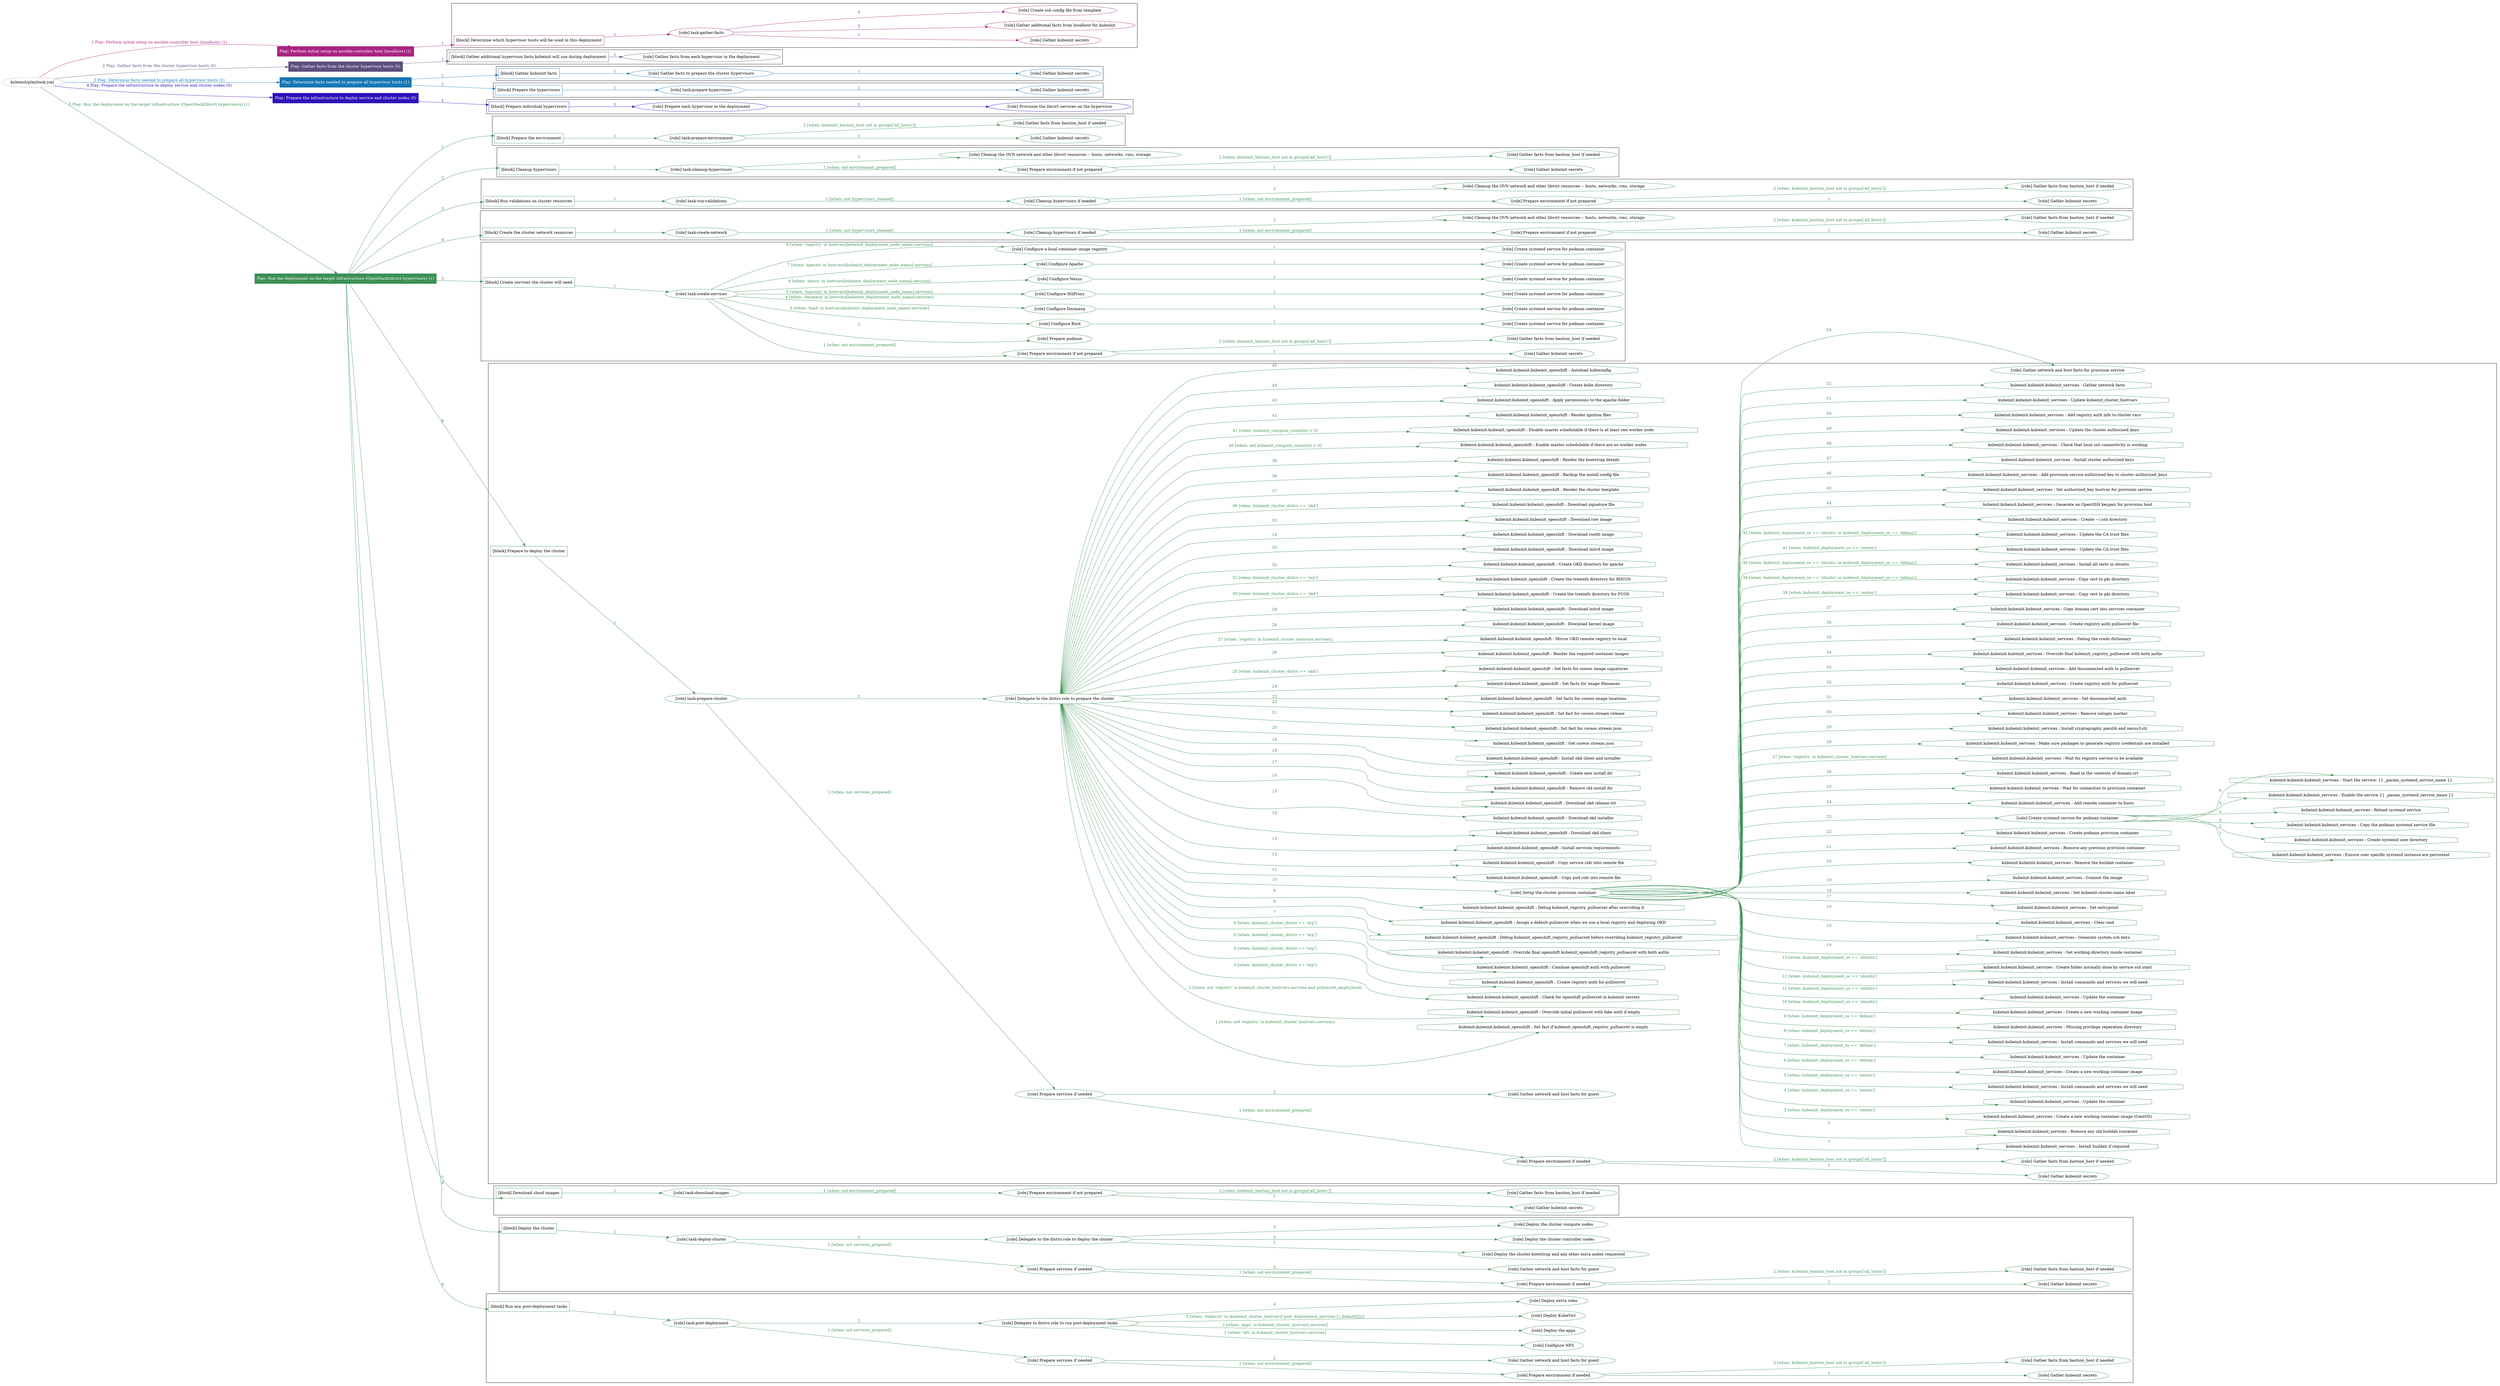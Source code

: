 digraph {
	graph [concentrate=true ordering=in rankdir=LR ratio=fill]
	edge [esep=5 sep=10]
	"kubeinit/playbook.yml" [URL="/home/runner/work/kubeinit/kubeinit/kubeinit/playbook.yml" id=playbook_e89d1972 style=dotted]
	"kubeinit/playbook.yml" -> play_3a822d54 [label="1 Play: Perform initial setup on ansible-controller host (localhost) (1)" color="#a92381" fontcolor="#a92381" id=edge_play_3a822d54 labeltooltip="1 Play: Perform initial setup on ansible-controller host (localhost) (1)" tooltip="1 Play: Perform initial setup on ansible-controller host (localhost) (1)"]
	subgraph "Play: Perform initial setup on ansible-controller host (localhost) (1)" {
		play_3a822d54 [label="Play: Perform initial setup on ansible-controller host (localhost) (1)" URL="/home/runner/work/kubeinit/kubeinit/kubeinit/playbook.yml" color="#a92381" fontcolor="#ffffff" id=play_3a822d54 shape=box style=filled tooltip=localhost]
		play_3a822d54 -> block_b634d269 [label=1 color="#a92381" fontcolor="#a92381" id=edge_block_b634d269 labeltooltip=1 tooltip=1]
		subgraph cluster_block_b634d269 {
			block_b634d269 [label="[block] Determine which hypervisor hosts will be used in this deployment" URL="/home/runner/work/kubeinit/kubeinit/kubeinit/playbook.yml" color="#a92381" id=block_b634d269 labeltooltip="Determine which hypervisor hosts will be used in this deployment" shape=box tooltip="Determine which hypervisor hosts will be used in this deployment"]
			block_b634d269 -> role_c2a81fab [label="1 " color="#a92381" fontcolor="#a92381" id=edge_role_c2a81fab labeltooltip="1 " tooltip="1 "]
			subgraph "task-gather-facts" {
				role_c2a81fab [label="[role] task-gather-facts" URL="/home/runner/work/kubeinit/kubeinit/kubeinit/playbook.yml" color="#a92381" id=role_c2a81fab tooltip="task-gather-facts"]
				role_c2a81fab -> role_638d1ab3 [label="1 " color="#a92381" fontcolor="#a92381" id=edge_role_638d1ab3 labeltooltip="1 " tooltip="1 "]
				subgraph "Gather kubeinit secrets" {
					role_638d1ab3 [label="[role] Gather kubeinit secrets" URL="/home/runner/.ansible/collections/ansible_collections/kubeinit/kubeinit/roles/kubeinit_prepare/tasks/build_hypervisors_group.yml" color="#a92381" id=role_638d1ab3 tooltip="Gather kubeinit secrets"]
				}
				role_c2a81fab -> role_067de4df [label="2 " color="#a92381" fontcolor="#a92381" id=edge_role_067de4df labeltooltip="2 " tooltip="2 "]
				subgraph "Gather additional facts from localhost for kubeinit" {
					role_067de4df [label="[role] Gather additional facts from localhost for kubeinit" URL="/home/runner/.ansible/collections/ansible_collections/kubeinit/kubeinit/roles/kubeinit_prepare/tasks/build_hypervisors_group.yml" color="#a92381" id=role_067de4df tooltip="Gather additional facts from localhost for kubeinit"]
				}
				role_c2a81fab -> role_a296bf3c [label="3 " color="#a92381" fontcolor="#a92381" id=edge_role_a296bf3c labeltooltip="3 " tooltip="3 "]
				subgraph "Create ssh config file from template" {
					role_a296bf3c [label="[role] Create ssh config file from template" URL="/home/runner/.ansible/collections/ansible_collections/kubeinit/kubeinit/roles/kubeinit_prepare/tasks/build_hypervisors_group.yml" color="#a92381" id=role_a296bf3c tooltip="Create ssh config file from template"]
				}
			}
		}
	}
	"kubeinit/playbook.yml" -> play_750f9905 [label="2 Play: Gather facts from the cluster hypervisor hosts (0)" color="#5e4e7e" fontcolor="#5e4e7e" id=edge_play_750f9905 labeltooltip="2 Play: Gather facts from the cluster hypervisor hosts (0)" tooltip="2 Play: Gather facts from the cluster hypervisor hosts (0)"]
	subgraph "Play: Gather facts from the cluster hypervisor hosts (0)" {
		play_750f9905 [label="Play: Gather facts from the cluster hypervisor hosts (0)" URL="/home/runner/work/kubeinit/kubeinit/kubeinit/playbook.yml" color="#5e4e7e" fontcolor="#ffffff" id=play_750f9905 shape=box style=filled tooltip="Play: Gather facts from the cluster hypervisor hosts (0)"]
		play_750f9905 -> block_ac4d4ff2 [label=1 color="#5e4e7e" fontcolor="#5e4e7e" id=edge_block_ac4d4ff2 labeltooltip=1 tooltip=1]
		subgraph cluster_block_ac4d4ff2 {
			block_ac4d4ff2 [label="[block] Gather additional hypervisor facts kubeinit will use during deployment" URL="/home/runner/work/kubeinit/kubeinit/kubeinit/playbook.yml" color="#5e4e7e" id=block_ac4d4ff2 labeltooltip="Gather additional hypervisor facts kubeinit will use during deployment" shape=box tooltip="Gather additional hypervisor facts kubeinit will use during deployment"]
			block_ac4d4ff2 -> role_2d62be82 [label="1 " color="#5e4e7e" fontcolor="#5e4e7e" id=edge_role_2d62be82 labeltooltip="1 " tooltip="1 "]
			subgraph "Gather facts from each hypervisor in the deployment" {
				role_2d62be82 [label="[role] Gather facts from each hypervisor in the deployment" URL="/home/runner/work/kubeinit/kubeinit/kubeinit/playbook.yml" color="#5e4e7e" id=role_2d62be82 tooltip="Gather facts from each hypervisor in the deployment"]
			}
		}
	}
	"kubeinit/playbook.yml" -> play_78823c98 [label="3 Play: Determine facts needed to prepare all hypervisor hosts (1)" color="#1877b4" fontcolor="#1877b4" id=edge_play_78823c98 labeltooltip="3 Play: Determine facts needed to prepare all hypervisor hosts (1)" tooltip="3 Play: Determine facts needed to prepare all hypervisor hosts (1)"]
	subgraph "Play: Determine facts needed to prepare all hypervisor hosts (1)" {
		play_78823c98 [label="Play: Determine facts needed to prepare all hypervisor hosts (1)" URL="/home/runner/work/kubeinit/kubeinit/kubeinit/playbook.yml" color="#1877b4" fontcolor="#ffffff" id=play_78823c98 shape=box style=filled tooltip=localhost]
		play_78823c98 -> block_8fc82b0b [label=1 color="#1877b4" fontcolor="#1877b4" id=edge_block_8fc82b0b labeltooltip=1 tooltip=1]
		subgraph cluster_block_8fc82b0b {
			block_8fc82b0b [label="[block] Gather kubeinit facts" URL="/home/runner/work/kubeinit/kubeinit/kubeinit/playbook.yml" color="#1877b4" id=block_8fc82b0b labeltooltip="Gather kubeinit facts" shape=box tooltip="Gather kubeinit facts"]
			block_8fc82b0b -> role_004bddb6 [label="1 " color="#1877b4" fontcolor="#1877b4" id=edge_role_004bddb6 labeltooltip="1 " tooltip="1 "]
			subgraph "Gather facts to prepare the cluster hypervisors" {
				role_004bddb6 [label="[role] Gather facts to prepare the cluster hypervisors" URL="/home/runner/work/kubeinit/kubeinit/kubeinit/playbook.yml" color="#1877b4" id=role_004bddb6 tooltip="Gather facts to prepare the cluster hypervisors"]
				role_004bddb6 -> role_c7dee10d [label="1 " color="#1877b4" fontcolor="#1877b4" id=edge_role_c7dee10d labeltooltip="1 " tooltip="1 "]
				subgraph "Gather kubeinit secrets" {
					role_c7dee10d [label="[role] Gather kubeinit secrets" URL="/home/runner/.ansible/collections/ansible_collections/kubeinit/kubeinit/roles/kubeinit_prepare/tasks/gather_kubeinit_facts.yml" color="#1877b4" id=role_c7dee10d tooltip="Gather kubeinit secrets"]
				}
			}
		}
		play_78823c98 -> block_fe5a06a7 [label=2 color="#1877b4" fontcolor="#1877b4" id=edge_block_fe5a06a7 labeltooltip=2 tooltip=2]
		subgraph cluster_block_fe5a06a7 {
			block_fe5a06a7 [label="[block] Prepare the hypervisors" URL="/home/runner/work/kubeinit/kubeinit/kubeinit/playbook.yml" color="#1877b4" id=block_fe5a06a7 labeltooltip="Prepare the hypervisors" shape=box tooltip="Prepare the hypervisors"]
			block_fe5a06a7 -> role_7df4126e [label="1 " color="#1877b4" fontcolor="#1877b4" id=edge_role_7df4126e labeltooltip="1 " tooltip="1 "]
			subgraph "task-prepare-hypervisors" {
				role_7df4126e [label="[role] task-prepare-hypervisors" URL="/home/runner/work/kubeinit/kubeinit/kubeinit/playbook.yml" color="#1877b4" id=role_7df4126e tooltip="task-prepare-hypervisors"]
				role_7df4126e -> role_2bf735df [label="1 " color="#1877b4" fontcolor="#1877b4" id=edge_role_2bf735df labeltooltip="1 " tooltip="1 "]
				subgraph "Gather kubeinit secrets" {
					role_2bf735df [label="[role] Gather kubeinit secrets" URL="/home/runner/.ansible/collections/ansible_collections/kubeinit/kubeinit/roles/kubeinit_prepare/tasks/gather_kubeinit_facts.yml" color="#1877b4" id=role_2bf735df tooltip="Gather kubeinit secrets"]
				}
			}
		}
	}
	"kubeinit/playbook.yml" -> play_d98d80a8 [label="4 Play: Prepare the infrastructure to deploy service and cluster nodes (0)" color="#2e12ba" fontcolor="#2e12ba" id=edge_play_d98d80a8 labeltooltip="4 Play: Prepare the infrastructure to deploy service and cluster nodes (0)" tooltip="4 Play: Prepare the infrastructure to deploy service and cluster nodes (0)"]
	subgraph "Play: Prepare the infrastructure to deploy service and cluster nodes (0)" {
		play_d98d80a8 [label="Play: Prepare the infrastructure to deploy service and cluster nodes (0)" URL="/home/runner/work/kubeinit/kubeinit/kubeinit/playbook.yml" color="#2e12ba" fontcolor="#ffffff" id=play_d98d80a8 shape=box style=filled tooltip="Play: Prepare the infrastructure to deploy service and cluster nodes (0)"]
		play_d98d80a8 -> block_0cdf21fd [label=1 color="#2e12ba" fontcolor="#2e12ba" id=edge_block_0cdf21fd labeltooltip=1 tooltip=1]
		subgraph cluster_block_0cdf21fd {
			block_0cdf21fd [label="[block] Prepare individual hypervisors" URL="/home/runner/work/kubeinit/kubeinit/kubeinit/playbook.yml" color="#2e12ba" id=block_0cdf21fd labeltooltip="Prepare individual hypervisors" shape=box tooltip="Prepare individual hypervisors"]
			block_0cdf21fd -> role_d1141e9e [label="1 " color="#2e12ba" fontcolor="#2e12ba" id=edge_role_d1141e9e labeltooltip="1 " tooltip="1 "]
			subgraph "Prepare each hypervisor in the deployment" {
				role_d1141e9e [label="[role] Prepare each hypervisor in the deployment" URL="/home/runner/work/kubeinit/kubeinit/kubeinit/playbook.yml" color="#2e12ba" id=role_d1141e9e tooltip="Prepare each hypervisor in the deployment"]
				role_d1141e9e -> role_c49dcdfe [label="1 " color="#2e12ba" fontcolor="#2e12ba" id=edge_role_c49dcdfe labeltooltip="1 " tooltip="1 "]
				subgraph "Provision the libvirt services on the hypervisor" {
					role_c49dcdfe [label="[role] Provision the libvirt services on the hypervisor" URL="/home/runner/.ansible/collections/ansible_collections/kubeinit/kubeinit/roles/kubeinit_prepare/tasks/prepare_hypervisor.yml" color="#2e12ba" id=role_c49dcdfe tooltip="Provision the libvirt services on the hypervisor"]
				}
			}
		}
	}
	"kubeinit/playbook.yml" -> play_8fdb03da [label="5 Play: Run the deployment on the target infrastructure (OpenStack/libvirt hypervisors) (1)" color="#3c9056" fontcolor="#3c9056" id=edge_play_8fdb03da labeltooltip="5 Play: Run the deployment on the target infrastructure (OpenStack/libvirt hypervisors) (1)" tooltip="5 Play: Run the deployment on the target infrastructure (OpenStack/libvirt hypervisors) (1)"]
	subgraph "Play: Run the deployment on the target infrastructure (OpenStack/libvirt hypervisors) (1)" {
		play_8fdb03da [label="Play: Run the deployment on the target infrastructure (OpenStack/libvirt hypervisors) (1)" URL="/home/runner/work/kubeinit/kubeinit/kubeinit/playbook.yml" color="#3c9056" fontcolor="#ffffff" id=play_8fdb03da shape=box style=filled tooltip=localhost]
		play_8fdb03da -> block_9855ae87 [label=1 color="#3c9056" fontcolor="#3c9056" id=edge_block_9855ae87 labeltooltip=1 tooltip=1]
		subgraph cluster_block_9855ae87 {
			block_9855ae87 [label="[block] Prepare the environment" URL="/home/runner/work/kubeinit/kubeinit/kubeinit/playbook.yml" color="#3c9056" id=block_9855ae87 labeltooltip="Prepare the environment" shape=box tooltip="Prepare the environment"]
			block_9855ae87 -> role_f80342df [label="1 " color="#3c9056" fontcolor="#3c9056" id=edge_role_f80342df labeltooltip="1 " tooltip="1 "]
			subgraph "task-prepare-environment" {
				role_f80342df [label="[role] task-prepare-environment" URL="/home/runner/work/kubeinit/kubeinit/kubeinit/playbook.yml" color="#3c9056" id=role_f80342df tooltip="task-prepare-environment"]
				role_f80342df -> role_da5fc233 [label="1 " color="#3c9056" fontcolor="#3c9056" id=edge_role_da5fc233 labeltooltip="1 " tooltip="1 "]
				subgraph "Gather kubeinit secrets" {
					role_da5fc233 [label="[role] Gather kubeinit secrets" URL="/home/runner/.ansible/collections/ansible_collections/kubeinit/kubeinit/roles/kubeinit_prepare/tasks/gather_kubeinit_facts.yml" color="#3c9056" id=role_da5fc233 tooltip="Gather kubeinit secrets"]
				}
				role_f80342df -> role_a517a06b [label="2 [when: kubeinit_bastion_host not in groups['all_hosts']]" color="#3c9056" fontcolor="#3c9056" id=edge_role_a517a06b labeltooltip="2 [when: kubeinit_bastion_host not in groups['all_hosts']]" tooltip="2 [when: kubeinit_bastion_host not in groups['all_hosts']]"]
				subgraph "Gather facts from bastion_host if needed" {
					role_a517a06b [label="[role] Gather facts from bastion_host if needed" URL="/home/runner/.ansible/collections/ansible_collections/kubeinit/kubeinit/roles/kubeinit_prepare/tasks/main.yml" color="#3c9056" id=role_a517a06b tooltip="Gather facts from bastion_host if needed"]
				}
			}
		}
		play_8fdb03da -> block_019749b8 [label=2 color="#3c9056" fontcolor="#3c9056" id=edge_block_019749b8 labeltooltip=2 tooltip=2]
		subgraph cluster_block_019749b8 {
			block_019749b8 [label="[block] Cleanup hypervisors" URL="/home/runner/work/kubeinit/kubeinit/kubeinit/playbook.yml" color="#3c9056" id=block_019749b8 labeltooltip="Cleanup hypervisors" shape=box tooltip="Cleanup hypervisors"]
			block_019749b8 -> role_500be677 [label="1 " color="#3c9056" fontcolor="#3c9056" id=edge_role_500be677 labeltooltip="1 " tooltip="1 "]
			subgraph "task-cleanup-hypervisors" {
				role_500be677 [label="[role] task-cleanup-hypervisors" URL="/home/runner/work/kubeinit/kubeinit/kubeinit/playbook.yml" color="#3c9056" id=role_500be677 tooltip="task-cleanup-hypervisors"]
				role_500be677 -> role_4b47a0f3 [label="1 [when: not environment_prepared]" color="#3c9056" fontcolor="#3c9056" id=edge_role_4b47a0f3 labeltooltip="1 [when: not environment_prepared]" tooltip="1 [when: not environment_prepared]"]
				subgraph "Prepare environment if not prepared" {
					role_4b47a0f3 [label="[role] Prepare environment if not prepared" URL="/home/runner/.ansible/collections/ansible_collections/kubeinit/kubeinit/roles/kubeinit_libvirt/tasks/cleanup_hypervisors.yml" color="#3c9056" id=role_4b47a0f3 tooltip="Prepare environment if not prepared"]
					role_4b47a0f3 -> role_056cdaa2 [label="1 " color="#3c9056" fontcolor="#3c9056" id=edge_role_056cdaa2 labeltooltip="1 " tooltip="1 "]
					subgraph "Gather kubeinit secrets" {
						role_056cdaa2 [label="[role] Gather kubeinit secrets" URL="/home/runner/.ansible/collections/ansible_collections/kubeinit/kubeinit/roles/kubeinit_prepare/tasks/gather_kubeinit_facts.yml" color="#3c9056" id=role_056cdaa2 tooltip="Gather kubeinit secrets"]
					}
					role_4b47a0f3 -> role_b7df3e2a [label="2 [when: kubeinit_bastion_host not in groups['all_hosts']]" color="#3c9056" fontcolor="#3c9056" id=edge_role_b7df3e2a labeltooltip="2 [when: kubeinit_bastion_host not in groups['all_hosts']]" tooltip="2 [when: kubeinit_bastion_host not in groups['all_hosts']]"]
					subgraph "Gather facts from bastion_host if needed" {
						role_b7df3e2a [label="[role] Gather facts from bastion_host if needed" URL="/home/runner/.ansible/collections/ansible_collections/kubeinit/kubeinit/roles/kubeinit_prepare/tasks/main.yml" color="#3c9056" id=role_b7df3e2a tooltip="Gather facts from bastion_host if needed"]
					}
				}
				role_500be677 -> role_ff4d00ce [label="2 " color="#3c9056" fontcolor="#3c9056" id=edge_role_ff4d00ce labeltooltip="2 " tooltip="2 "]
				subgraph "Cleanup the OVN network and other libvirt resources -- hosts, networks, vms, storage" {
					role_ff4d00ce [label="[role] Cleanup the OVN network and other libvirt resources -- hosts, networks, vms, storage" URL="/home/runner/.ansible/collections/ansible_collections/kubeinit/kubeinit/roles/kubeinit_libvirt/tasks/cleanup_hypervisors.yml" color="#3c9056" id=role_ff4d00ce tooltip="Cleanup the OVN network and other libvirt resources -- hosts, networks, vms, storage"]
				}
			}
		}
		play_8fdb03da -> block_02e6eb7b [label=3 color="#3c9056" fontcolor="#3c9056" id=edge_block_02e6eb7b labeltooltip=3 tooltip=3]
		subgraph cluster_block_02e6eb7b {
			block_02e6eb7b [label="[block] Run validations on cluster resources" URL="/home/runner/work/kubeinit/kubeinit/kubeinit/playbook.yml" color="#3c9056" id=block_02e6eb7b labeltooltip="Run validations on cluster resources" shape=box tooltip="Run validations on cluster resources"]
			block_02e6eb7b -> role_7165b606 [label="1 " color="#3c9056" fontcolor="#3c9056" id=edge_role_7165b606 labeltooltip="1 " tooltip="1 "]
			subgraph "task-run-validations" {
				role_7165b606 [label="[role] task-run-validations" URL="/home/runner/work/kubeinit/kubeinit/kubeinit/playbook.yml" color="#3c9056" id=role_7165b606 tooltip="task-run-validations"]
				role_7165b606 -> role_1756bbdb [label="1 [when: not hypervisors_cleaned]" color="#3c9056" fontcolor="#3c9056" id=edge_role_1756bbdb labeltooltip="1 [when: not hypervisors_cleaned]" tooltip="1 [when: not hypervisors_cleaned]"]
				subgraph "Cleanup hypervisors if needed" {
					role_1756bbdb [label="[role] Cleanup hypervisors if needed" URL="/home/runner/.ansible/collections/ansible_collections/kubeinit/kubeinit/roles/kubeinit_validations/tasks/main.yml" color="#3c9056" id=role_1756bbdb tooltip="Cleanup hypervisors if needed"]
					role_1756bbdb -> role_c46767d0 [label="1 [when: not environment_prepared]" color="#3c9056" fontcolor="#3c9056" id=edge_role_c46767d0 labeltooltip="1 [when: not environment_prepared]" tooltip="1 [when: not environment_prepared]"]
					subgraph "Prepare environment if not prepared" {
						role_c46767d0 [label="[role] Prepare environment if not prepared" URL="/home/runner/.ansible/collections/ansible_collections/kubeinit/kubeinit/roles/kubeinit_libvirt/tasks/cleanup_hypervisors.yml" color="#3c9056" id=role_c46767d0 tooltip="Prepare environment if not prepared"]
						role_c46767d0 -> role_701f102b [label="1 " color="#3c9056" fontcolor="#3c9056" id=edge_role_701f102b labeltooltip="1 " tooltip="1 "]
						subgraph "Gather kubeinit secrets" {
							role_701f102b [label="[role] Gather kubeinit secrets" URL="/home/runner/.ansible/collections/ansible_collections/kubeinit/kubeinit/roles/kubeinit_prepare/tasks/gather_kubeinit_facts.yml" color="#3c9056" id=role_701f102b tooltip="Gather kubeinit secrets"]
						}
						role_c46767d0 -> role_620fc7ee [label="2 [when: kubeinit_bastion_host not in groups['all_hosts']]" color="#3c9056" fontcolor="#3c9056" id=edge_role_620fc7ee labeltooltip="2 [when: kubeinit_bastion_host not in groups['all_hosts']]" tooltip="2 [when: kubeinit_bastion_host not in groups['all_hosts']]"]
						subgraph "Gather facts from bastion_host if needed" {
							role_620fc7ee [label="[role] Gather facts from bastion_host if needed" URL="/home/runner/.ansible/collections/ansible_collections/kubeinit/kubeinit/roles/kubeinit_prepare/tasks/main.yml" color="#3c9056" id=role_620fc7ee tooltip="Gather facts from bastion_host if needed"]
						}
					}
					role_1756bbdb -> role_9ffc8fdc [label="2 " color="#3c9056" fontcolor="#3c9056" id=edge_role_9ffc8fdc labeltooltip="2 " tooltip="2 "]
					subgraph "Cleanup the OVN network and other libvirt resources -- hosts, networks, vms, storage" {
						role_9ffc8fdc [label="[role] Cleanup the OVN network and other libvirt resources -- hosts, networks, vms, storage" URL="/home/runner/.ansible/collections/ansible_collections/kubeinit/kubeinit/roles/kubeinit_libvirt/tasks/cleanup_hypervisors.yml" color="#3c9056" id=role_9ffc8fdc tooltip="Cleanup the OVN network and other libvirt resources -- hosts, networks, vms, storage"]
					}
				}
			}
		}
		play_8fdb03da -> block_456d97cf [label=4 color="#3c9056" fontcolor="#3c9056" id=edge_block_456d97cf labeltooltip=4 tooltip=4]
		subgraph cluster_block_456d97cf {
			block_456d97cf [label="[block] Create the cluster network resources" URL="/home/runner/work/kubeinit/kubeinit/kubeinit/playbook.yml" color="#3c9056" id=block_456d97cf labeltooltip="Create the cluster network resources" shape=box tooltip="Create the cluster network resources"]
			block_456d97cf -> role_f98989f2 [label="1 " color="#3c9056" fontcolor="#3c9056" id=edge_role_f98989f2 labeltooltip="1 " tooltip="1 "]
			subgraph "task-create-network" {
				role_f98989f2 [label="[role] task-create-network" URL="/home/runner/work/kubeinit/kubeinit/kubeinit/playbook.yml" color="#3c9056" id=role_f98989f2 tooltip="task-create-network"]
				role_f98989f2 -> role_2f23334c [label="1 [when: not hypervisors_cleaned]" color="#3c9056" fontcolor="#3c9056" id=edge_role_2f23334c labeltooltip="1 [when: not hypervisors_cleaned]" tooltip="1 [when: not hypervisors_cleaned]"]
				subgraph "Cleanup hypervisors if needed" {
					role_2f23334c [label="[role] Cleanup hypervisors if needed" URL="/home/runner/.ansible/collections/ansible_collections/kubeinit/kubeinit/roles/kubeinit_libvirt/tasks/create_network.yml" color="#3c9056" id=role_2f23334c tooltip="Cleanup hypervisors if needed"]
					role_2f23334c -> role_73a09add [label="1 [when: not environment_prepared]" color="#3c9056" fontcolor="#3c9056" id=edge_role_73a09add labeltooltip="1 [when: not environment_prepared]" tooltip="1 [when: not environment_prepared]"]
					subgraph "Prepare environment if not prepared" {
						role_73a09add [label="[role] Prepare environment if not prepared" URL="/home/runner/.ansible/collections/ansible_collections/kubeinit/kubeinit/roles/kubeinit_libvirt/tasks/cleanup_hypervisors.yml" color="#3c9056" id=role_73a09add tooltip="Prepare environment if not prepared"]
						role_73a09add -> role_61a0f2bb [label="1 " color="#3c9056" fontcolor="#3c9056" id=edge_role_61a0f2bb labeltooltip="1 " tooltip="1 "]
						subgraph "Gather kubeinit secrets" {
							role_61a0f2bb [label="[role] Gather kubeinit secrets" URL="/home/runner/.ansible/collections/ansible_collections/kubeinit/kubeinit/roles/kubeinit_prepare/tasks/gather_kubeinit_facts.yml" color="#3c9056" id=role_61a0f2bb tooltip="Gather kubeinit secrets"]
						}
						role_73a09add -> role_2b34c5bb [label="2 [when: kubeinit_bastion_host not in groups['all_hosts']]" color="#3c9056" fontcolor="#3c9056" id=edge_role_2b34c5bb labeltooltip="2 [when: kubeinit_bastion_host not in groups['all_hosts']]" tooltip="2 [when: kubeinit_bastion_host not in groups['all_hosts']]"]
						subgraph "Gather facts from bastion_host if needed" {
							role_2b34c5bb [label="[role] Gather facts from bastion_host if needed" URL="/home/runner/.ansible/collections/ansible_collections/kubeinit/kubeinit/roles/kubeinit_prepare/tasks/main.yml" color="#3c9056" id=role_2b34c5bb tooltip="Gather facts from bastion_host if needed"]
						}
					}
					role_2f23334c -> role_c0d521be [label="2 " color="#3c9056" fontcolor="#3c9056" id=edge_role_c0d521be labeltooltip="2 " tooltip="2 "]
					subgraph "Cleanup the OVN network and other libvirt resources -- hosts, networks, vms, storage" {
						role_c0d521be [label="[role] Cleanup the OVN network and other libvirt resources -- hosts, networks, vms, storage" URL="/home/runner/.ansible/collections/ansible_collections/kubeinit/kubeinit/roles/kubeinit_libvirt/tasks/cleanup_hypervisors.yml" color="#3c9056" id=role_c0d521be tooltip="Cleanup the OVN network and other libvirt resources -- hosts, networks, vms, storage"]
					}
				}
			}
		}
		play_8fdb03da -> block_ff658c9c [label=5 color="#3c9056" fontcolor="#3c9056" id=edge_block_ff658c9c labeltooltip=5 tooltip=5]
		subgraph cluster_block_ff658c9c {
			block_ff658c9c [label="[block] Create services the cluster will need" URL="/home/runner/work/kubeinit/kubeinit/kubeinit/playbook.yml" color="#3c9056" id=block_ff658c9c labeltooltip="Create services the cluster will need" shape=box tooltip="Create services the cluster will need"]
			block_ff658c9c -> role_f48f6980 [label="1 " color="#3c9056" fontcolor="#3c9056" id=edge_role_f48f6980 labeltooltip="1 " tooltip="1 "]
			subgraph "task-create-services" {
				role_f48f6980 [label="[role] task-create-services" URL="/home/runner/work/kubeinit/kubeinit/kubeinit/playbook.yml" color="#3c9056" id=role_f48f6980 tooltip="task-create-services"]
				role_f48f6980 -> role_11080aa1 [label="1 [when: not environment_prepared]" color="#3c9056" fontcolor="#3c9056" id=edge_role_11080aa1 labeltooltip="1 [when: not environment_prepared]" tooltip="1 [when: not environment_prepared]"]
				subgraph "Prepare environment if not prepared" {
					role_11080aa1 [label="[role] Prepare environment if not prepared" URL="/home/runner/.ansible/collections/ansible_collections/kubeinit/kubeinit/roles/kubeinit_services/tasks/main.yml" color="#3c9056" id=role_11080aa1 tooltip="Prepare environment if not prepared"]
					role_11080aa1 -> role_182d06f6 [label="1 " color="#3c9056" fontcolor="#3c9056" id=edge_role_182d06f6 labeltooltip="1 " tooltip="1 "]
					subgraph "Gather kubeinit secrets" {
						role_182d06f6 [label="[role] Gather kubeinit secrets" URL="/home/runner/.ansible/collections/ansible_collections/kubeinit/kubeinit/roles/kubeinit_prepare/tasks/gather_kubeinit_facts.yml" color="#3c9056" id=role_182d06f6 tooltip="Gather kubeinit secrets"]
					}
					role_11080aa1 -> role_42939dd8 [label="2 [when: kubeinit_bastion_host not in groups['all_hosts']]" color="#3c9056" fontcolor="#3c9056" id=edge_role_42939dd8 labeltooltip="2 [when: kubeinit_bastion_host not in groups['all_hosts']]" tooltip="2 [when: kubeinit_bastion_host not in groups['all_hosts']]"]
					subgraph "Gather facts from bastion_host if needed" {
						role_42939dd8 [label="[role] Gather facts from bastion_host if needed" URL="/home/runner/.ansible/collections/ansible_collections/kubeinit/kubeinit/roles/kubeinit_prepare/tasks/main.yml" color="#3c9056" id=role_42939dd8 tooltip="Gather facts from bastion_host if needed"]
					}
				}
				role_f48f6980 -> role_6675220e [label="2 " color="#3c9056" fontcolor="#3c9056" id=edge_role_6675220e labeltooltip="2 " tooltip="2 "]
				subgraph "Prepare podman" {
					role_6675220e [label="[role] Prepare podman" URL="/home/runner/.ansible/collections/ansible_collections/kubeinit/kubeinit/roles/kubeinit_services/tasks/00_create_service_pod.yml" color="#3c9056" id=role_6675220e tooltip="Prepare podman"]
				}
				role_f48f6980 -> role_6eaebf2f [label="3 [when: 'bind' in hostvars[kubeinit_deployment_node_name].services]" color="#3c9056" fontcolor="#3c9056" id=edge_role_6eaebf2f labeltooltip="3 [when: 'bind' in hostvars[kubeinit_deployment_node_name].services]" tooltip="3 [when: 'bind' in hostvars[kubeinit_deployment_node_name].services]"]
				subgraph "Configure Bind" {
					role_6eaebf2f [label="[role] Configure Bind" URL="/home/runner/.ansible/collections/ansible_collections/kubeinit/kubeinit/roles/kubeinit_services/tasks/start_services_containers.yml" color="#3c9056" id=role_6eaebf2f tooltip="Configure Bind"]
					role_6eaebf2f -> role_d03fd964 [label="1 " color="#3c9056" fontcolor="#3c9056" id=edge_role_d03fd964 labeltooltip="1 " tooltip="1 "]
					subgraph "Create systemd service for podman container" {
						role_d03fd964 [label="[role] Create systemd service for podman container" URL="/home/runner/.ansible/collections/ansible_collections/kubeinit/kubeinit/roles/kubeinit_bind/tasks/main.yml" color="#3c9056" id=role_d03fd964 tooltip="Create systemd service for podman container"]
					}
				}
				role_f48f6980 -> role_657faa55 [label="4 [when: 'dnsmasq' in hostvars[kubeinit_deployment_node_name].services]" color="#3c9056" fontcolor="#3c9056" id=edge_role_657faa55 labeltooltip="4 [when: 'dnsmasq' in hostvars[kubeinit_deployment_node_name].services]" tooltip="4 [when: 'dnsmasq' in hostvars[kubeinit_deployment_node_name].services]"]
				subgraph "Configure Dnsmasq" {
					role_657faa55 [label="[role] Configure Dnsmasq" URL="/home/runner/.ansible/collections/ansible_collections/kubeinit/kubeinit/roles/kubeinit_services/tasks/start_services_containers.yml" color="#3c9056" id=role_657faa55 tooltip="Configure Dnsmasq"]
					role_657faa55 -> role_db681337 [label="1 " color="#3c9056" fontcolor="#3c9056" id=edge_role_db681337 labeltooltip="1 " tooltip="1 "]
					subgraph "Create systemd service for podman container" {
						role_db681337 [label="[role] Create systemd service for podman container" URL="/home/runner/.ansible/collections/ansible_collections/kubeinit/kubeinit/roles/kubeinit_dnsmasq/tasks/main.yml" color="#3c9056" id=role_db681337 tooltip="Create systemd service for podman container"]
					}
				}
				role_f48f6980 -> role_65e09d3c [label="5 [when: 'haproxy' in hostvars[kubeinit_deployment_node_name].services]" color="#3c9056" fontcolor="#3c9056" id=edge_role_65e09d3c labeltooltip="5 [when: 'haproxy' in hostvars[kubeinit_deployment_node_name].services]" tooltip="5 [when: 'haproxy' in hostvars[kubeinit_deployment_node_name].services]"]
				subgraph "Configure HAProxy" {
					role_65e09d3c [label="[role] Configure HAProxy" URL="/home/runner/.ansible/collections/ansible_collections/kubeinit/kubeinit/roles/kubeinit_services/tasks/start_services_containers.yml" color="#3c9056" id=role_65e09d3c tooltip="Configure HAProxy"]
					role_65e09d3c -> role_95119fc7 [label="1 " color="#3c9056" fontcolor="#3c9056" id=edge_role_95119fc7 labeltooltip="1 " tooltip="1 "]
					subgraph "Create systemd service for podman container" {
						role_95119fc7 [label="[role] Create systemd service for podman container" URL="/home/runner/.ansible/collections/ansible_collections/kubeinit/kubeinit/roles/kubeinit_haproxy/tasks/main.yml" color="#3c9056" id=role_95119fc7 tooltip="Create systemd service for podman container"]
					}
				}
				role_f48f6980 -> role_64ca7815 [label="6 [when: 'nexus' in hostvars[kubeinit_deployment_node_name].services]" color="#3c9056" fontcolor="#3c9056" id=edge_role_64ca7815 labeltooltip="6 [when: 'nexus' in hostvars[kubeinit_deployment_node_name].services]" tooltip="6 [when: 'nexus' in hostvars[kubeinit_deployment_node_name].services]"]
				subgraph "Configure Nexus" {
					role_64ca7815 [label="[role] Configure Nexus" URL="/home/runner/.ansible/collections/ansible_collections/kubeinit/kubeinit/roles/kubeinit_services/tasks/start_services_containers.yml" color="#3c9056" id=role_64ca7815 tooltip="Configure Nexus"]
					role_64ca7815 -> role_375461dc [label="1 " color="#3c9056" fontcolor="#3c9056" id=edge_role_375461dc labeltooltip="1 " tooltip="1 "]
					subgraph "Create systemd service for podman container" {
						role_375461dc [label="[role] Create systemd service for podman container" URL="/home/runner/.ansible/collections/ansible_collections/kubeinit/kubeinit/roles/kubeinit_nexus/tasks/main.yml" color="#3c9056" id=role_375461dc tooltip="Create systemd service for podman container"]
					}
				}
				role_f48f6980 -> role_53d5a4fa [label="7 [when: 'apache' in hostvars[kubeinit_deployment_node_name].services]" color="#3c9056" fontcolor="#3c9056" id=edge_role_53d5a4fa labeltooltip="7 [when: 'apache' in hostvars[kubeinit_deployment_node_name].services]" tooltip="7 [when: 'apache' in hostvars[kubeinit_deployment_node_name].services]"]
				subgraph "Configure Apache" {
					role_53d5a4fa [label="[role] Configure Apache" URL="/home/runner/.ansible/collections/ansible_collections/kubeinit/kubeinit/roles/kubeinit_services/tasks/start_services_containers.yml" color="#3c9056" id=role_53d5a4fa tooltip="Configure Apache"]
					role_53d5a4fa -> role_b9f95252 [label="1 " color="#3c9056" fontcolor="#3c9056" id=edge_role_b9f95252 labeltooltip="1 " tooltip="1 "]
					subgraph "Create systemd service for podman container" {
						role_b9f95252 [label="[role] Create systemd service for podman container" URL="/home/runner/.ansible/collections/ansible_collections/kubeinit/kubeinit/roles/kubeinit_apache/tasks/main.yml" color="#3c9056" id=role_b9f95252 tooltip="Create systemd service for podman container"]
					}
				}
				role_f48f6980 -> role_1f39ac8e [label="8 [when: 'registry' in hostvars[kubeinit_deployment_node_name].services]" color="#3c9056" fontcolor="#3c9056" id=edge_role_1f39ac8e labeltooltip="8 [when: 'registry' in hostvars[kubeinit_deployment_node_name].services]" tooltip="8 [when: 'registry' in hostvars[kubeinit_deployment_node_name].services]"]
				subgraph "Configure a local container image registry" {
					role_1f39ac8e [label="[role] Configure a local container image registry" URL="/home/runner/.ansible/collections/ansible_collections/kubeinit/kubeinit/roles/kubeinit_services/tasks/start_services_containers.yml" color="#3c9056" id=role_1f39ac8e tooltip="Configure a local container image registry"]
					role_1f39ac8e -> role_abc8bf9a [label="1 " color="#3c9056" fontcolor="#3c9056" id=edge_role_abc8bf9a labeltooltip="1 " tooltip="1 "]
					subgraph "Create systemd service for podman container" {
						role_abc8bf9a [label="[role] Create systemd service for podman container" URL="/home/runner/.ansible/collections/ansible_collections/kubeinit/kubeinit/roles/kubeinit_registry/tasks/main.yml" color="#3c9056" id=role_abc8bf9a tooltip="Create systemd service for podman container"]
					}
				}
			}
		}
		play_8fdb03da -> block_97f5b635 [label=6 color="#3c9056" fontcolor="#3c9056" id=edge_block_97f5b635 labeltooltip=6 tooltip=6]
		subgraph cluster_block_97f5b635 {
			block_97f5b635 [label="[block] Prepare to deploy the cluster" URL="/home/runner/work/kubeinit/kubeinit/kubeinit/playbook.yml" color="#3c9056" id=block_97f5b635 labeltooltip="Prepare to deploy the cluster" shape=box tooltip="Prepare to deploy the cluster"]
			block_97f5b635 -> role_96d44611 [label="1 " color="#3c9056" fontcolor="#3c9056" id=edge_role_96d44611 labeltooltip="1 " tooltip="1 "]
			subgraph "task-prepare-cluster" {
				role_96d44611 [label="[role] task-prepare-cluster" URL="/home/runner/work/kubeinit/kubeinit/kubeinit/playbook.yml" color="#3c9056" id=role_96d44611 tooltip="task-prepare-cluster"]
				role_96d44611 -> role_896837ff [label="1 [when: not services_prepared]" color="#3c9056" fontcolor="#3c9056" id=edge_role_896837ff labeltooltip="1 [when: not services_prepared]" tooltip="1 [when: not services_prepared]"]
				subgraph "Prepare services if needed" {
					role_896837ff [label="[role] Prepare services if needed" URL="/home/runner/.ansible/collections/ansible_collections/kubeinit/kubeinit/roles/kubeinit_prepare/tasks/prepare_cluster.yml" color="#3c9056" id=role_896837ff tooltip="Prepare services if needed"]
					role_896837ff -> role_05af27d2 [label="1 [when: not environment_prepared]" color="#3c9056" fontcolor="#3c9056" id=edge_role_05af27d2 labeltooltip="1 [when: not environment_prepared]" tooltip="1 [when: not environment_prepared]"]
					subgraph "Prepare environment if needed" {
						role_05af27d2 [label="[role] Prepare environment if needed" URL="/home/runner/.ansible/collections/ansible_collections/kubeinit/kubeinit/roles/kubeinit_services/tasks/prepare_services.yml" color="#3c9056" id=role_05af27d2 tooltip="Prepare environment if needed"]
						role_05af27d2 -> role_f3e1b207 [label="1 " color="#3c9056" fontcolor="#3c9056" id=edge_role_f3e1b207 labeltooltip="1 " tooltip="1 "]
						subgraph "Gather kubeinit secrets" {
							role_f3e1b207 [label="[role] Gather kubeinit secrets" URL="/home/runner/.ansible/collections/ansible_collections/kubeinit/kubeinit/roles/kubeinit_prepare/tasks/gather_kubeinit_facts.yml" color="#3c9056" id=role_f3e1b207 tooltip="Gather kubeinit secrets"]
						}
						role_05af27d2 -> role_6820cc79 [label="2 [when: kubeinit_bastion_host not in groups['all_hosts']]" color="#3c9056" fontcolor="#3c9056" id=edge_role_6820cc79 labeltooltip="2 [when: kubeinit_bastion_host not in groups['all_hosts']]" tooltip="2 [when: kubeinit_bastion_host not in groups['all_hosts']]"]
						subgraph "Gather facts from bastion_host if needed" {
							role_6820cc79 [label="[role] Gather facts from bastion_host if needed" URL="/home/runner/.ansible/collections/ansible_collections/kubeinit/kubeinit/roles/kubeinit_prepare/tasks/main.yml" color="#3c9056" id=role_6820cc79 tooltip="Gather facts from bastion_host if needed"]
						}
					}
					role_896837ff -> role_3fd02d43 [label="2 " color="#3c9056" fontcolor="#3c9056" id=edge_role_3fd02d43 labeltooltip="2 " tooltip="2 "]
					subgraph "Gather network and host facts for guest" {
						role_3fd02d43 [label="[role] Gather network and host facts for guest" URL="/home/runner/.ansible/collections/ansible_collections/kubeinit/kubeinit/roles/kubeinit_services/tasks/prepare_services.yml" color="#3c9056" id=role_3fd02d43 tooltip="Gather network and host facts for guest"]
					}
				}
				role_96d44611 -> role_37886be9 [label="2 " color="#3c9056" fontcolor="#3c9056" id=edge_role_37886be9 labeltooltip="2 " tooltip="2 "]
				subgraph "Delegate to the distro role to prepare the cluster" {
					role_37886be9 [label="[role] Delegate to the distro role to prepare the cluster" URL="/home/runner/.ansible/collections/ansible_collections/kubeinit/kubeinit/roles/kubeinit_prepare/tasks/prepare_cluster.yml" color="#3c9056" id=role_37886be9 tooltip="Delegate to the distro role to prepare the cluster"]
					task_36f09a18 [label="kubeinit.kubeinit.kubeinit_openshift : Set fact if kubeinit_openshift_registry_pullsecret is empty" URL="/home/runner/.ansible/collections/ansible_collections/kubeinit/kubeinit/roles/kubeinit_openshift/tasks/prepare_cluster.yml" color="#3c9056" id=task_36f09a18 shape=octagon tooltip="kubeinit.kubeinit.kubeinit_openshift : Set fact if kubeinit_openshift_registry_pullsecret is empty"]
					role_37886be9 -> task_36f09a18 [label="1 [when: not 'registry' in kubeinit_cluster_hostvars.services]" color="#3c9056" fontcolor="#3c9056" id=edge_task_36f09a18 labeltooltip="1 [when: not 'registry' in kubeinit_cluster_hostvars.services]" tooltip="1 [when: not 'registry' in kubeinit_cluster_hostvars.services]"]
					task_256af9a5 [label="kubeinit.kubeinit.kubeinit_openshift : Override initial pullsecret with fake auth if empty" URL="/home/runner/.ansible/collections/ansible_collections/kubeinit/kubeinit/roles/kubeinit_openshift/tasks/prepare_cluster.yml" color="#3c9056" id=task_256af9a5 shape=octagon tooltip="kubeinit.kubeinit.kubeinit_openshift : Override initial pullsecret with fake auth if empty"]
					role_37886be9 -> task_256af9a5 [label="2 [when: not 'registry' in kubeinit_cluster_hostvars.services and pullsecret_empty|bool]" color="#3c9056" fontcolor="#3c9056" id=edge_task_256af9a5 labeltooltip="2 [when: not 'registry' in kubeinit_cluster_hostvars.services and pullsecret_empty|bool]" tooltip="2 [when: not 'registry' in kubeinit_cluster_hostvars.services and pullsecret_empty|bool]"]
					task_59832460 [label="kubeinit.kubeinit.kubeinit_openshift : Check for openshift pullsecret in kubeinit secrets" URL="/home/runner/.ansible/collections/ansible_collections/kubeinit/kubeinit/roles/kubeinit_openshift/tasks/prepare_cluster.yml" color="#3c9056" id=task_59832460 shape=octagon tooltip="kubeinit.kubeinit.kubeinit_openshift : Check for openshift pullsecret in kubeinit secrets"]
					role_37886be9 -> task_59832460 [label="3 [when: kubeinit_cluster_distro == 'ocp']" color="#3c9056" fontcolor="#3c9056" id=edge_task_59832460 labeltooltip="3 [when: kubeinit_cluster_distro == 'ocp']" tooltip="3 [when: kubeinit_cluster_distro == 'ocp']"]
					task_eacaff6c [label="kubeinit.kubeinit.kubeinit_openshift : Create registry auth for pullsecret" URL="/home/runner/.ansible/collections/ansible_collections/kubeinit/kubeinit/roles/kubeinit_openshift/tasks/prepare_cluster.yml" color="#3c9056" id=task_eacaff6c shape=octagon tooltip="kubeinit.kubeinit.kubeinit_openshift : Create registry auth for pullsecret"]
					role_37886be9 -> task_eacaff6c [label="4 [when: kubeinit_cluster_distro == 'ocp']" color="#3c9056" fontcolor="#3c9056" id=edge_task_eacaff6c labeltooltip="4 [when: kubeinit_cluster_distro == 'ocp']" tooltip="4 [when: kubeinit_cluster_distro == 'ocp']"]
					task_1532e7b2 [label="kubeinit.kubeinit.kubeinit_openshift : Combine openshift auth with pullsecret" URL="/home/runner/.ansible/collections/ansible_collections/kubeinit/kubeinit/roles/kubeinit_openshift/tasks/prepare_cluster.yml" color="#3c9056" id=task_1532e7b2 shape=octagon tooltip="kubeinit.kubeinit.kubeinit_openshift : Combine openshift auth with pullsecret"]
					role_37886be9 -> task_1532e7b2 [label="5 [when: kubeinit_cluster_distro == 'ocp']" color="#3c9056" fontcolor="#3c9056" id=edge_task_1532e7b2 labeltooltip="5 [when: kubeinit_cluster_distro == 'ocp']" tooltip="5 [when: kubeinit_cluster_distro == 'ocp']"]
					task_1b0bed44 [label="kubeinit.kubeinit.kubeinit_openshift : Override final openshift kubeinit_openshift_registry_pullsecret with both auths" URL="/home/runner/.ansible/collections/ansible_collections/kubeinit/kubeinit/roles/kubeinit_openshift/tasks/prepare_cluster.yml" color="#3c9056" id=task_1b0bed44 shape=octagon tooltip="kubeinit.kubeinit.kubeinit_openshift : Override final openshift kubeinit_openshift_registry_pullsecret with both auths"]
					role_37886be9 -> task_1b0bed44 [label="6 [when: kubeinit_cluster_distro == 'ocp']" color="#3c9056" fontcolor="#3c9056" id=edge_task_1b0bed44 labeltooltip="6 [when: kubeinit_cluster_distro == 'ocp']" tooltip="6 [when: kubeinit_cluster_distro == 'ocp']"]
					task_7f0cae70 [label="kubeinit.kubeinit.kubeinit_openshift : Debug kubeinit_openshift_registry_pullsecret before overriding kubeinit_registry_pullsecret" URL="/home/runner/.ansible/collections/ansible_collections/kubeinit/kubeinit/roles/kubeinit_openshift/tasks/prepare_cluster.yml" color="#3c9056" id=task_7f0cae70 shape=octagon tooltip="kubeinit.kubeinit.kubeinit_openshift : Debug kubeinit_openshift_registry_pullsecret before overriding kubeinit_registry_pullsecret"]
					role_37886be9 -> task_7f0cae70 [label="7 " color="#3c9056" fontcolor="#3c9056" id=edge_task_7f0cae70 labeltooltip="7 " tooltip="7 "]
					task_f8447e42 [label="kubeinit.kubeinit.kubeinit_openshift : Assign a default pullsecret when we use a local registry and deploying OKD" URL="/home/runner/.ansible/collections/ansible_collections/kubeinit/kubeinit/roles/kubeinit_openshift/tasks/prepare_cluster.yml" color="#3c9056" id=task_f8447e42 shape=octagon tooltip="kubeinit.kubeinit.kubeinit_openshift : Assign a default pullsecret when we use a local registry and deploying OKD"]
					role_37886be9 -> task_f8447e42 [label="8 " color="#3c9056" fontcolor="#3c9056" id=edge_task_f8447e42 labeltooltip="8 " tooltip="8 "]
					task_5420b63e [label="kubeinit.kubeinit.kubeinit_openshift : Debug kubeinit_registry_pullsecret after overriding it" URL="/home/runner/.ansible/collections/ansible_collections/kubeinit/kubeinit/roles/kubeinit_openshift/tasks/prepare_cluster.yml" color="#3c9056" id=task_5420b63e shape=octagon tooltip="kubeinit.kubeinit.kubeinit_openshift : Debug kubeinit_registry_pullsecret after overriding it"]
					role_37886be9 -> task_5420b63e [label="9 " color="#3c9056" fontcolor="#3c9056" id=edge_task_5420b63e labeltooltip="9 " tooltip="9 "]
					role_37886be9 -> role_9c4ff8dc [label="10 " color="#3c9056" fontcolor="#3c9056" id=edge_role_9c4ff8dc labeltooltip="10 " tooltip="10 "]
					subgraph "Setup the cluster provision container" {
						role_9c4ff8dc [label="[role] Setup the cluster provision container" URL="/home/runner/.ansible/collections/ansible_collections/kubeinit/kubeinit/roles/kubeinit_openshift/tasks/prepare_cluster.yml" color="#3c9056" id=role_9c4ff8dc tooltip="Setup the cluster provision container"]
						task_d97b77bc [label="kubeinit.kubeinit.kubeinit_services : Install buildah if required" URL="/home/runner/.ansible/collections/ansible_collections/kubeinit/kubeinit/roles/kubeinit_services/tasks/create_provision_container.yml" color="#3c9056" id=task_d97b77bc shape=octagon tooltip="kubeinit.kubeinit.kubeinit_services : Install buildah if required"]
						role_9c4ff8dc -> task_d97b77bc [label="1 " color="#3c9056" fontcolor="#3c9056" id=edge_task_d97b77bc labeltooltip="1 " tooltip="1 "]
						task_db24c868 [label="kubeinit.kubeinit.kubeinit_services : Remove any old buildah container" URL="/home/runner/.ansible/collections/ansible_collections/kubeinit/kubeinit/roles/kubeinit_services/tasks/create_provision_container.yml" color="#3c9056" id=task_db24c868 shape=octagon tooltip="kubeinit.kubeinit.kubeinit_services : Remove any old buildah container"]
						role_9c4ff8dc -> task_db24c868 [label="2 " color="#3c9056" fontcolor="#3c9056" id=edge_task_db24c868 labeltooltip="2 " tooltip="2 "]
						task_f2665fa5 [label="kubeinit.kubeinit.kubeinit_services : Create a new working container image (CentOS)" URL="/home/runner/.ansible/collections/ansible_collections/kubeinit/kubeinit/roles/kubeinit_services/tasks/create_provision_container.yml" color="#3c9056" id=task_f2665fa5 shape=octagon tooltip="kubeinit.kubeinit.kubeinit_services : Create a new working container image (CentOS)"]
						role_9c4ff8dc -> task_f2665fa5 [label="3 [when: kubeinit_deployment_os == 'centos']" color="#3c9056" fontcolor="#3c9056" id=edge_task_f2665fa5 labeltooltip="3 [when: kubeinit_deployment_os == 'centos']" tooltip="3 [when: kubeinit_deployment_os == 'centos']"]
						task_83f2ae8a [label="kubeinit.kubeinit.kubeinit_services : Update the container" URL="/home/runner/.ansible/collections/ansible_collections/kubeinit/kubeinit/roles/kubeinit_services/tasks/create_provision_container.yml" color="#3c9056" id=task_83f2ae8a shape=octagon tooltip="kubeinit.kubeinit.kubeinit_services : Update the container"]
						role_9c4ff8dc -> task_83f2ae8a [label="4 [when: kubeinit_deployment_os == 'centos']" color="#3c9056" fontcolor="#3c9056" id=edge_task_83f2ae8a labeltooltip="4 [when: kubeinit_deployment_os == 'centos']" tooltip="4 [when: kubeinit_deployment_os == 'centos']"]
						task_b922c62c [label="kubeinit.kubeinit.kubeinit_services : Install commands and services we will need" URL="/home/runner/.ansible/collections/ansible_collections/kubeinit/kubeinit/roles/kubeinit_services/tasks/create_provision_container.yml" color="#3c9056" id=task_b922c62c shape=octagon tooltip="kubeinit.kubeinit.kubeinit_services : Install commands and services we will need"]
						role_9c4ff8dc -> task_b922c62c [label="5 [when: kubeinit_deployment_os == 'centos']" color="#3c9056" fontcolor="#3c9056" id=edge_task_b922c62c labeltooltip="5 [when: kubeinit_deployment_os == 'centos']" tooltip="5 [when: kubeinit_deployment_os == 'centos']"]
						task_6935865c [label="kubeinit.kubeinit.kubeinit_services : Create a new working container image" URL="/home/runner/.ansible/collections/ansible_collections/kubeinit/kubeinit/roles/kubeinit_services/tasks/create_provision_container.yml" color="#3c9056" id=task_6935865c shape=octagon tooltip="kubeinit.kubeinit.kubeinit_services : Create a new working container image"]
						role_9c4ff8dc -> task_6935865c [label="6 [when: kubeinit_deployment_os == 'debian']" color="#3c9056" fontcolor="#3c9056" id=edge_task_6935865c labeltooltip="6 [when: kubeinit_deployment_os == 'debian']" tooltip="6 [when: kubeinit_deployment_os == 'debian']"]
						task_33d2c675 [label="kubeinit.kubeinit.kubeinit_services : Update the container" URL="/home/runner/.ansible/collections/ansible_collections/kubeinit/kubeinit/roles/kubeinit_services/tasks/create_provision_container.yml" color="#3c9056" id=task_33d2c675 shape=octagon tooltip="kubeinit.kubeinit.kubeinit_services : Update the container"]
						role_9c4ff8dc -> task_33d2c675 [label="7 [when: kubeinit_deployment_os == 'debian']" color="#3c9056" fontcolor="#3c9056" id=edge_task_33d2c675 labeltooltip="7 [when: kubeinit_deployment_os == 'debian']" tooltip="7 [when: kubeinit_deployment_os == 'debian']"]
						task_14e8db72 [label="kubeinit.kubeinit.kubeinit_services : Install commands and services we will need" URL="/home/runner/.ansible/collections/ansible_collections/kubeinit/kubeinit/roles/kubeinit_services/tasks/create_provision_container.yml" color="#3c9056" id=task_14e8db72 shape=octagon tooltip="kubeinit.kubeinit.kubeinit_services : Install commands and services we will need"]
						role_9c4ff8dc -> task_14e8db72 [label="8 [when: kubeinit_deployment_os == 'debian']" color="#3c9056" fontcolor="#3c9056" id=edge_task_14e8db72 labeltooltip="8 [when: kubeinit_deployment_os == 'debian']" tooltip="8 [when: kubeinit_deployment_os == 'debian']"]
						task_b6bcd108 [label="kubeinit.kubeinit.kubeinit_services : Missing privilege separation directory" URL="/home/runner/.ansible/collections/ansible_collections/kubeinit/kubeinit/roles/kubeinit_services/tasks/create_provision_container.yml" color="#3c9056" id=task_b6bcd108 shape=octagon tooltip="kubeinit.kubeinit.kubeinit_services : Missing privilege separation directory"]
						role_9c4ff8dc -> task_b6bcd108 [label="9 [when: kubeinit_deployment_os == 'debian']" color="#3c9056" fontcolor="#3c9056" id=edge_task_b6bcd108 labeltooltip="9 [when: kubeinit_deployment_os == 'debian']" tooltip="9 [when: kubeinit_deployment_os == 'debian']"]
						task_7f5338d0 [label="kubeinit.kubeinit.kubeinit_services : Create a new working container image" URL="/home/runner/.ansible/collections/ansible_collections/kubeinit/kubeinit/roles/kubeinit_services/tasks/create_provision_container.yml" color="#3c9056" id=task_7f5338d0 shape=octagon tooltip="kubeinit.kubeinit.kubeinit_services : Create a new working container image"]
						role_9c4ff8dc -> task_7f5338d0 [label="10 [when: kubeinit_deployment_os == 'ubuntu']" color="#3c9056" fontcolor="#3c9056" id=edge_task_7f5338d0 labeltooltip="10 [when: kubeinit_deployment_os == 'ubuntu']" tooltip="10 [when: kubeinit_deployment_os == 'ubuntu']"]
						task_d141f987 [label="kubeinit.kubeinit.kubeinit_services : Update the container" URL="/home/runner/.ansible/collections/ansible_collections/kubeinit/kubeinit/roles/kubeinit_services/tasks/create_provision_container.yml" color="#3c9056" id=task_d141f987 shape=octagon tooltip="kubeinit.kubeinit.kubeinit_services : Update the container"]
						role_9c4ff8dc -> task_d141f987 [label="11 [when: kubeinit_deployment_os == 'ubuntu']" color="#3c9056" fontcolor="#3c9056" id=edge_task_d141f987 labeltooltip="11 [when: kubeinit_deployment_os == 'ubuntu']" tooltip="11 [when: kubeinit_deployment_os == 'ubuntu']"]
						task_63f00e82 [label="kubeinit.kubeinit.kubeinit_services : Install commands and services we will need" URL="/home/runner/.ansible/collections/ansible_collections/kubeinit/kubeinit/roles/kubeinit_services/tasks/create_provision_container.yml" color="#3c9056" id=task_63f00e82 shape=octagon tooltip="kubeinit.kubeinit.kubeinit_services : Install commands and services we will need"]
						role_9c4ff8dc -> task_63f00e82 [label="12 [when: kubeinit_deployment_os == 'ubuntu']" color="#3c9056" fontcolor="#3c9056" id=edge_task_63f00e82 labeltooltip="12 [when: kubeinit_deployment_os == 'ubuntu']" tooltip="12 [when: kubeinit_deployment_os == 'ubuntu']"]
						task_19751a49 [label="kubeinit.kubeinit.kubeinit_services : Create folder normally done by service ssh start" URL="/home/runner/.ansible/collections/ansible_collections/kubeinit/kubeinit/roles/kubeinit_services/tasks/create_provision_container.yml" color="#3c9056" id=task_19751a49 shape=octagon tooltip="kubeinit.kubeinit.kubeinit_services : Create folder normally done by service ssh start"]
						role_9c4ff8dc -> task_19751a49 [label="13 [when: kubeinit_deployment_os == 'ubuntu']" color="#3c9056" fontcolor="#3c9056" id=edge_task_19751a49 labeltooltip="13 [when: kubeinit_deployment_os == 'ubuntu']" tooltip="13 [when: kubeinit_deployment_os == 'ubuntu']"]
						task_3cff683f [label="kubeinit.kubeinit.kubeinit_services : Set working directory inside container" URL="/home/runner/.ansible/collections/ansible_collections/kubeinit/kubeinit/roles/kubeinit_services/tasks/create_provision_container.yml" color="#3c9056" id=task_3cff683f shape=octagon tooltip="kubeinit.kubeinit.kubeinit_services : Set working directory inside container"]
						role_9c4ff8dc -> task_3cff683f [label="14 " color="#3c9056" fontcolor="#3c9056" id=edge_task_3cff683f labeltooltip="14 " tooltip="14 "]
						task_34ef738e [label="kubeinit.kubeinit.kubeinit_services : Generate system ssh keys" URL="/home/runner/.ansible/collections/ansible_collections/kubeinit/kubeinit/roles/kubeinit_services/tasks/create_provision_container.yml" color="#3c9056" id=task_34ef738e shape=octagon tooltip="kubeinit.kubeinit.kubeinit_services : Generate system ssh keys"]
						role_9c4ff8dc -> task_34ef738e [label="15 " color="#3c9056" fontcolor="#3c9056" id=edge_task_34ef738e labeltooltip="15 " tooltip="15 "]
						task_a3e8de8c [label="kubeinit.kubeinit.kubeinit_services : Clear cmd" URL="/home/runner/.ansible/collections/ansible_collections/kubeinit/kubeinit/roles/kubeinit_services/tasks/create_provision_container.yml" color="#3c9056" id=task_a3e8de8c shape=octagon tooltip="kubeinit.kubeinit.kubeinit_services : Clear cmd"]
						role_9c4ff8dc -> task_a3e8de8c [label="16 " color="#3c9056" fontcolor="#3c9056" id=edge_task_a3e8de8c labeltooltip="16 " tooltip="16 "]
						task_0835547d [label="kubeinit.kubeinit.kubeinit_services : Set entrypoint" URL="/home/runner/.ansible/collections/ansible_collections/kubeinit/kubeinit/roles/kubeinit_services/tasks/create_provision_container.yml" color="#3c9056" id=task_0835547d shape=octagon tooltip="kubeinit.kubeinit.kubeinit_services : Set entrypoint"]
						role_9c4ff8dc -> task_0835547d [label="17 " color="#3c9056" fontcolor="#3c9056" id=edge_task_0835547d labeltooltip="17 " tooltip="17 "]
						task_fe1eee2e [label="kubeinit.kubeinit.kubeinit_services : Set kubeinit-cluster-name label" URL="/home/runner/.ansible/collections/ansible_collections/kubeinit/kubeinit/roles/kubeinit_services/tasks/create_provision_container.yml" color="#3c9056" id=task_fe1eee2e shape=octagon tooltip="kubeinit.kubeinit.kubeinit_services : Set kubeinit-cluster-name label"]
						role_9c4ff8dc -> task_fe1eee2e [label="18 " color="#3c9056" fontcolor="#3c9056" id=edge_task_fe1eee2e labeltooltip="18 " tooltip="18 "]
						task_3cacda3c [label="kubeinit.kubeinit.kubeinit_services : Commit the image" URL="/home/runner/.ansible/collections/ansible_collections/kubeinit/kubeinit/roles/kubeinit_services/tasks/create_provision_container.yml" color="#3c9056" id=task_3cacda3c shape=octagon tooltip="kubeinit.kubeinit.kubeinit_services : Commit the image"]
						role_9c4ff8dc -> task_3cacda3c [label="19 " color="#3c9056" fontcolor="#3c9056" id=edge_task_3cacda3c labeltooltip="19 " tooltip="19 "]
						task_e3024015 [label="kubeinit.kubeinit.kubeinit_services : Remove the buildah container" URL="/home/runner/.ansible/collections/ansible_collections/kubeinit/kubeinit/roles/kubeinit_services/tasks/create_provision_container.yml" color="#3c9056" id=task_e3024015 shape=octagon tooltip="kubeinit.kubeinit.kubeinit_services : Remove the buildah container"]
						role_9c4ff8dc -> task_e3024015 [label="20 " color="#3c9056" fontcolor="#3c9056" id=edge_task_e3024015 labeltooltip="20 " tooltip="20 "]
						task_8402a3de [label="kubeinit.kubeinit.kubeinit_services : Remove any previous provision container" URL="/home/runner/.ansible/collections/ansible_collections/kubeinit/kubeinit/roles/kubeinit_services/tasks/create_provision_container.yml" color="#3c9056" id=task_8402a3de shape=octagon tooltip="kubeinit.kubeinit.kubeinit_services : Remove any previous provision container"]
						role_9c4ff8dc -> task_8402a3de [label="21 " color="#3c9056" fontcolor="#3c9056" id=edge_task_8402a3de labeltooltip="21 " tooltip="21 "]
						task_63ee4561 [label="kubeinit.kubeinit.kubeinit_services : Create podman provision container" URL="/home/runner/.ansible/collections/ansible_collections/kubeinit/kubeinit/roles/kubeinit_services/tasks/create_provision_container.yml" color="#3c9056" id=task_63ee4561 shape=octagon tooltip="kubeinit.kubeinit.kubeinit_services : Create podman provision container"]
						role_9c4ff8dc -> task_63ee4561 [label="22 " color="#3c9056" fontcolor="#3c9056" id=edge_task_63ee4561 labeltooltip="22 " tooltip="22 "]
						role_9c4ff8dc -> role_e3081168 [label="23 " color="#3c9056" fontcolor="#3c9056" id=edge_role_e3081168 labeltooltip="23 " tooltip="23 "]
						subgraph "Create systemd service for podman container" {
							role_e3081168 [label="[role] Create systemd service for podman container" URL="/home/runner/.ansible/collections/ansible_collections/kubeinit/kubeinit/roles/kubeinit_services/tasks/create_provision_container.yml" color="#3c9056" id=role_e3081168 tooltip="Create systemd service for podman container"]
							task_bab4c625 [label="kubeinit.kubeinit.kubeinit_services : Ensure user specific systemd instance are persistent" URL="/home/runner/.ansible/collections/ansible_collections/kubeinit/kubeinit/roles/kubeinit_services/tasks/create_managed_service.yml" color="#3c9056" id=task_bab4c625 shape=octagon tooltip="kubeinit.kubeinit.kubeinit_services : Ensure user specific systemd instance are persistent"]
							role_e3081168 -> task_bab4c625 [label="1 " color="#3c9056" fontcolor="#3c9056" id=edge_task_bab4c625 labeltooltip="1 " tooltip="1 "]
							task_deaf5d43 [label="kubeinit.kubeinit.kubeinit_services : Create systemd user directory" URL="/home/runner/.ansible/collections/ansible_collections/kubeinit/kubeinit/roles/kubeinit_services/tasks/create_managed_service.yml" color="#3c9056" id=task_deaf5d43 shape=octagon tooltip="kubeinit.kubeinit.kubeinit_services : Create systemd user directory"]
							role_e3081168 -> task_deaf5d43 [label="2 " color="#3c9056" fontcolor="#3c9056" id=edge_task_deaf5d43 labeltooltip="2 " tooltip="2 "]
							task_9cc8b513 [label="kubeinit.kubeinit.kubeinit_services : Copy the podman systemd service file" URL="/home/runner/.ansible/collections/ansible_collections/kubeinit/kubeinit/roles/kubeinit_services/tasks/create_managed_service.yml" color="#3c9056" id=task_9cc8b513 shape=octagon tooltip="kubeinit.kubeinit.kubeinit_services : Copy the podman systemd service file"]
							role_e3081168 -> task_9cc8b513 [label="3 " color="#3c9056" fontcolor="#3c9056" id=edge_task_9cc8b513 labeltooltip="3 " tooltip="3 "]
							task_f31acc3b [label="kubeinit.kubeinit.kubeinit_services : Reload systemd service" URL="/home/runner/.ansible/collections/ansible_collections/kubeinit/kubeinit/roles/kubeinit_services/tasks/create_managed_service.yml" color="#3c9056" id=task_f31acc3b shape=octagon tooltip="kubeinit.kubeinit.kubeinit_services : Reload systemd service"]
							role_e3081168 -> task_f31acc3b [label="4 " color="#3c9056" fontcolor="#3c9056" id=edge_task_f31acc3b labeltooltip="4 " tooltip="4 "]
							task_10dbc7b7 [label="kubeinit.kubeinit.kubeinit_services : Enable the service {{ _param_systemd_service_name }}" URL="/home/runner/.ansible/collections/ansible_collections/kubeinit/kubeinit/roles/kubeinit_services/tasks/create_managed_service.yml" color="#3c9056" id=task_10dbc7b7 shape=octagon tooltip="kubeinit.kubeinit.kubeinit_services : Enable the service {{ _param_systemd_service_name }}"]
							role_e3081168 -> task_10dbc7b7 [label="5 " color="#3c9056" fontcolor="#3c9056" id=edge_task_10dbc7b7 labeltooltip="5 " tooltip="5 "]
							task_31dd3da6 [label="kubeinit.kubeinit.kubeinit_services : Start the service: {{ _param_systemd_service_name }}" URL="/home/runner/.ansible/collections/ansible_collections/kubeinit/kubeinit/roles/kubeinit_services/tasks/create_managed_service.yml" color="#3c9056" id=task_31dd3da6 shape=octagon tooltip="kubeinit.kubeinit.kubeinit_services : Start the service: {{ _param_systemd_service_name }}"]
							role_e3081168 -> task_31dd3da6 [label="6 " color="#3c9056" fontcolor="#3c9056" id=edge_task_31dd3da6 labeltooltip="6 " tooltip="6 "]
						}
						task_e8ee017f [label="kubeinit.kubeinit.kubeinit_services : Add remote container to hosts" URL="/home/runner/.ansible/collections/ansible_collections/kubeinit/kubeinit/roles/kubeinit_services/tasks/create_provision_container.yml" color="#3c9056" id=task_e8ee017f shape=octagon tooltip="kubeinit.kubeinit.kubeinit_services : Add remote container to hosts"]
						role_9c4ff8dc -> task_e8ee017f [label="24 " color="#3c9056" fontcolor="#3c9056" id=edge_task_e8ee017f labeltooltip="24 " tooltip="24 "]
						task_457c016e [label="kubeinit.kubeinit.kubeinit_services : Wait for connection to provision container" URL="/home/runner/.ansible/collections/ansible_collections/kubeinit/kubeinit/roles/kubeinit_services/tasks/create_provision_container.yml" color="#3c9056" id=task_457c016e shape=octagon tooltip="kubeinit.kubeinit.kubeinit_services : Wait for connection to provision container"]
						role_9c4ff8dc -> task_457c016e [label="25 " color="#3c9056" fontcolor="#3c9056" id=edge_task_457c016e labeltooltip="25 " tooltip="25 "]
						task_faf69364 [label="kubeinit.kubeinit.kubeinit_services : Read in the contents of domain.crt" URL="/home/runner/.ansible/collections/ansible_collections/kubeinit/kubeinit/roles/kubeinit_services/tasks/create_provision_container.yml" color="#3c9056" id=task_faf69364 shape=octagon tooltip="kubeinit.kubeinit.kubeinit_services : Read in the contents of domain.crt"]
						role_9c4ff8dc -> task_faf69364 [label="26 " color="#3c9056" fontcolor="#3c9056" id=edge_task_faf69364 labeltooltip="26 " tooltip="26 "]
						task_5ec83371 [label="kubeinit.kubeinit.kubeinit_services : Wait for registry service to be available" URL="/home/runner/.ansible/collections/ansible_collections/kubeinit/kubeinit/roles/kubeinit_services/tasks/create_provision_container.yml" color="#3c9056" id=task_5ec83371 shape=octagon tooltip="kubeinit.kubeinit.kubeinit_services : Wait for registry service to be available"]
						role_9c4ff8dc -> task_5ec83371 [label="27 [when: 'registry' in kubeinit_cluster_hostvars.services]" color="#3c9056" fontcolor="#3c9056" id=edge_task_5ec83371 labeltooltip="27 [when: 'registry' in kubeinit_cluster_hostvars.services]" tooltip="27 [when: 'registry' in kubeinit_cluster_hostvars.services]"]
						task_71ebdfe1 [label="kubeinit.kubeinit.kubeinit_services : Make sure packages to generate registry credentials are installed" URL="/home/runner/.ansible/collections/ansible_collections/kubeinit/kubeinit/roles/kubeinit_services/tasks/create_provision_container.yml" color="#3c9056" id=task_71ebdfe1 shape=octagon tooltip="kubeinit.kubeinit.kubeinit_services : Make sure packages to generate registry credentials are installed"]
						role_9c4ff8dc -> task_71ebdfe1 [label="28 " color="#3c9056" fontcolor="#3c9056" id=edge_task_71ebdfe1 labeltooltip="28 " tooltip="28 "]
						task_e28c0b17 [label="kubeinit.kubeinit.kubeinit_services : Install cryptography, passlib and nexus3-cli" URL="/home/runner/.ansible/collections/ansible_collections/kubeinit/kubeinit/roles/kubeinit_services/tasks/create_provision_container.yml" color="#3c9056" id=task_e28c0b17 shape=octagon tooltip="kubeinit.kubeinit.kubeinit_services : Install cryptography, passlib and nexus3-cli"]
						role_9c4ff8dc -> task_e28c0b17 [label="29 " color="#3c9056" fontcolor="#3c9056" id=edge_task_e28c0b17 labeltooltip="29 " tooltip="29 "]
						task_8c85b341 [label="kubeinit.kubeinit.kubeinit_services : Remove nologin marker" URL="/home/runner/.ansible/collections/ansible_collections/kubeinit/kubeinit/roles/kubeinit_services/tasks/create_provision_container.yml" color="#3c9056" id=task_8c85b341 shape=octagon tooltip="kubeinit.kubeinit.kubeinit_services : Remove nologin marker"]
						role_9c4ff8dc -> task_8c85b341 [label="30 " color="#3c9056" fontcolor="#3c9056" id=edge_task_8c85b341 labeltooltip="30 " tooltip="30 "]
						task_8d2f0840 [label="kubeinit.kubeinit.kubeinit_services : Set disconnected_auth" URL="/home/runner/.ansible/collections/ansible_collections/kubeinit/kubeinit/roles/kubeinit_services/tasks/create_provision_container.yml" color="#3c9056" id=task_8d2f0840 shape=octagon tooltip="kubeinit.kubeinit.kubeinit_services : Set disconnected_auth"]
						role_9c4ff8dc -> task_8d2f0840 [label="31 " color="#3c9056" fontcolor="#3c9056" id=edge_task_8d2f0840 labeltooltip="31 " tooltip="31 "]
						task_435d6365 [label="kubeinit.kubeinit.kubeinit_services : Create registry auth for pullsecret" URL="/home/runner/.ansible/collections/ansible_collections/kubeinit/kubeinit/roles/kubeinit_services/tasks/create_provision_container.yml" color="#3c9056" id=task_435d6365 shape=octagon tooltip="kubeinit.kubeinit.kubeinit_services : Create registry auth for pullsecret"]
						role_9c4ff8dc -> task_435d6365 [label="32 " color="#3c9056" fontcolor="#3c9056" id=edge_task_435d6365 labeltooltip="32 " tooltip="32 "]
						task_0a209293 [label="kubeinit.kubeinit.kubeinit_services : Add disconnected auth to pullsecret" URL="/home/runner/.ansible/collections/ansible_collections/kubeinit/kubeinit/roles/kubeinit_services/tasks/create_provision_container.yml" color="#3c9056" id=task_0a209293 shape=octagon tooltip="kubeinit.kubeinit.kubeinit_services : Add disconnected auth to pullsecret"]
						role_9c4ff8dc -> task_0a209293 [label="33 " color="#3c9056" fontcolor="#3c9056" id=edge_task_0a209293 labeltooltip="33 " tooltip="33 "]
						task_ac652155 [label="kubeinit.kubeinit.kubeinit_services : Override final kubeinit_registry_pullsecret with both auths" URL="/home/runner/.ansible/collections/ansible_collections/kubeinit/kubeinit/roles/kubeinit_services/tasks/create_provision_container.yml" color="#3c9056" id=task_ac652155 shape=octagon tooltip="kubeinit.kubeinit.kubeinit_services : Override final kubeinit_registry_pullsecret with both auths"]
						role_9c4ff8dc -> task_ac652155 [label="34 " color="#3c9056" fontcolor="#3c9056" id=edge_task_ac652155 labeltooltip="34 " tooltip="34 "]
						task_a430bccf [label="kubeinit.kubeinit.kubeinit_services : Debug the creds dictionary" URL="/home/runner/.ansible/collections/ansible_collections/kubeinit/kubeinit/roles/kubeinit_services/tasks/create_provision_container.yml" color="#3c9056" id=task_a430bccf shape=octagon tooltip="kubeinit.kubeinit.kubeinit_services : Debug the creds dictionary"]
						role_9c4ff8dc -> task_a430bccf [label="35 " color="#3c9056" fontcolor="#3c9056" id=edge_task_a430bccf labeltooltip="35 " tooltip="35 "]
						task_a936794c [label="kubeinit.kubeinit.kubeinit_services : Create registry auth pullsecret file" URL="/home/runner/.ansible/collections/ansible_collections/kubeinit/kubeinit/roles/kubeinit_services/tasks/create_provision_container.yml" color="#3c9056" id=task_a936794c shape=octagon tooltip="kubeinit.kubeinit.kubeinit_services : Create registry auth pullsecret file"]
						role_9c4ff8dc -> task_a936794c [label="36 " color="#3c9056" fontcolor="#3c9056" id=edge_task_a936794c labeltooltip="36 " tooltip="36 "]
						task_67ba624d [label="kubeinit.kubeinit.kubeinit_services : Copy domain cert into services container" URL="/home/runner/.ansible/collections/ansible_collections/kubeinit/kubeinit/roles/kubeinit_services/tasks/create_provision_container.yml" color="#3c9056" id=task_67ba624d shape=octagon tooltip="kubeinit.kubeinit.kubeinit_services : Copy domain cert into services container"]
						role_9c4ff8dc -> task_67ba624d [label="37 " color="#3c9056" fontcolor="#3c9056" id=edge_task_67ba624d labeltooltip="37 " tooltip="37 "]
						task_c846d9ba [label="kubeinit.kubeinit.kubeinit_services : Copy cert to pki directory" URL="/home/runner/.ansible/collections/ansible_collections/kubeinit/kubeinit/roles/kubeinit_services/tasks/create_provision_container.yml" color="#3c9056" id=task_c846d9ba shape=octagon tooltip="kubeinit.kubeinit.kubeinit_services : Copy cert to pki directory"]
						role_9c4ff8dc -> task_c846d9ba [label="38 [when: kubeinit_deployment_os == 'centos']" color="#3c9056" fontcolor="#3c9056" id=edge_task_c846d9ba labeltooltip="38 [when: kubeinit_deployment_os == 'centos']" tooltip="38 [when: kubeinit_deployment_os == 'centos']"]
						task_e700866e [label="kubeinit.kubeinit.kubeinit_services : Copy cert to pki directory" URL="/home/runner/.ansible/collections/ansible_collections/kubeinit/kubeinit/roles/kubeinit_services/tasks/create_provision_container.yml" color="#3c9056" id=task_e700866e shape=octagon tooltip="kubeinit.kubeinit.kubeinit_services : Copy cert to pki directory"]
						role_9c4ff8dc -> task_e700866e [label="39 [when: kubeinit_deployment_os == 'ubuntu' or kubeinit_deployment_os == 'debian']" color="#3c9056" fontcolor="#3c9056" id=edge_task_e700866e labeltooltip="39 [when: kubeinit_deployment_os == 'ubuntu' or kubeinit_deployment_os == 'debian']" tooltip="39 [when: kubeinit_deployment_os == 'ubuntu' or kubeinit_deployment_os == 'debian']"]
						task_dc9d43c6 [label="kubeinit.kubeinit.kubeinit_services : Install all certs in ubuntu" URL="/home/runner/.ansible/collections/ansible_collections/kubeinit/kubeinit/roles/kubeinit_services/tasks/create_provision_container.yml" color="#3c9056" id=task_dc9d43c6 shape=octagon tooltip="kubeinit.kubeinit.kubeinit_services : Install all certs in ubuntu"]
						role_9c4ff8dc -> task_dc9d43c6 [label="40 [when: kubeinit_deployment_os == 'ubuntu' or kubeinit_deployment_os == 'debian']" color="#3c9056" fontcolor="#3c9056" id=edge_task_dc9d43c6 labeltooltip="40 [when: kubeinit_deployment_os == 'ubuntu' or kubeinit_deployment_os == 'debian']" tooltip="40 [when: kubeinit_deployment_os == 'ubuntu' or kubeinit_deployment_os == 'debian']"]
						task_e47f8ecb [label="kubeinit.kubeinit.kubeinit_services : Update the CA trust files" URL="/home/runner/.ansible/collections/ansible_collections/kubeinit/kubeinit/roles/kubeinit_services/tasks/create_provision_container.yml" color="#3c9056" id=task_e47f8ecb shape=octagon tooltip="kubeinit.kubeinit.kubeinit_services : Update the CA trust files"]
						role_9c4ff8dc -> task_e47f8ecb [label="41 [when: kubeinit_deployment_os == 'centos']" color="#3c9056" fontcolor="#3c9056" id=edge_task_e47f8ecb labeltooltip="41 [when: kubeinit_deployment_os == 'centos']" tooltip="41 [when: kubeinit_deployment_os == 'centos']"]
						task_70303694 [label="kubeinit.kubeinit.kubeinit_services : Update the CA trust files" URL="/home/runner/.ansible/collections/ansible_collections/kubeinit/kubeinit/roles/kubeinit_services/tasks/create_provision_container.yml" color="#3c9056" id=task_70303694 shape=octagon tooltip="kubeinit.kubeinit.kubeinit_services : Update the CA trust files"]
						role_9c4ff8dc -> task_70303694 [label="42 [when: kubeinit_deployment_os == 'ubuntu' or kubeinit_deployment_os == 'debian']" color="#3c9056" fontcolor="#3c9056" id=edge_task_70303694 labeltooltip="42 [when: kubeinit_deployment_os == 'ubuntu' or kubeinit_deployment_os == 'debian']" tooltip="42 [when: kubeinit_deployment_os == 'ubuntu' or kubeinit_deployment_os == 'debian']"]
						task_1d26f146 [label="kubeinit.kubeinit.kubeinit_services : Create ~/.ssh directory" URL="/home/runner/.ansible/collections/ansible_collections/kubeinit/kubeinit/roles/kubeinit_services/tasks/create_provision_container.yml" color="#3c9056" id=task_1d26f146 shape=octagon tooltip="kubeinit.kubeinit.kubeinit_services : Create ~/.ssh directory"]
						role_9c4ff8dc -> task_1d26f146 [label="43 " color="#3c9056" fontcolor="#3c9056" id=edge_task_1d26f146 labeltooltip="43 " tooltip="43 "]
						task_3ef9de25 [label="kubeinit.kubeinit.kubeinit_services : Generate an OpenSSH keypair for provision host" URL="/home/runner/.ansible/collections/ansible_collections/kubeinit/kubeinit/roles/kubeinit_services/tasks/create_provision_container.yml" color="#3c9056" id=task_3ef9de25 shape=octagon tooltip="kubeinit.kubeinit.kubeinit_services : Generate an OpenSSH keypair for provision host"]
						role_9c4ff8dc -> task_3ef9de25 [label="44 " color="#3c9056" fontcolor="#3c9056" id=edge_task_3ef9de25 labeltooltip="44 " tooltip="44 "]
						task_683739ca [label="kubeinit.kubeinit.kubeinit_services : Set authorized_key hostvar for provision service" URL="/home/runner/.ansible/collections/ansible_collections/kubeinit/kubeinit/roles/kubeinit_services/tasks/create_provision_container.yml" color="#3c9056" id=task_683739ca shape=octagon tooltip="kubeinit.kubeinit.kubeinit_services : Set authorized_key hostvar for provision service"]
						role_9c4ff8dc -> task_683739ca [label="45 " color="#3c9056" fontcolor="#3c9056" id=edge_task_683739ca labeltooltip="45 " tooltip="45 "]
						task_8cb8670c [label="kubeinit.kubeinit.kubeinit_services : Add provision service authorized key to cluster authorized_keys" URL="/home/runner/.ansible/collections/ansible_collections/kubeinit/kubeinit/roles/kubeinit_services/tasks/create_provision_container.yml" color="#3c9056" id=task_8cb8670c shape=octagon tooltip="kubeinit.kubeinit.kubeinit_services : Add provision service authorized key to cluster authorized_keys"]
						role_9c4ff8dc -> task_8cb8670c [label="46 " color="#3c9056" fontcolor="#3c9056" id=edge_task_8cb8670c labeltooltip="46 " tooltip="46 "]
						task_22f0e68e [label="kubeinit.kubeinit.kubeinit_services : Install cluster authorized keys" URL="/home/runner/.ansible/collections/ansible_collections/kubeinit/kubeinit/roles/kubeinit_services/tasks/create_provision_container.yml" color="#3c9056" id=task_22f0e68e shape=octagon tooltip="kubeinit.kubeinit.kubeinit_services : Install cluster authorized keys"]
						role_9c4ff8dc -> task_22f0e68e [label="47 " color="#3c9056" fontcolor="#3c9056" id=edge_task_22f0e68e labeltooltip="47 " tooltip="47 "]
						task_36c6eb1a [label="kubeinit.kubeinit.kubeinit_services : Check that local ssh connectivity is working" URL="/home/runner/.ansible/collections/ansible_collections/kubeinit/kubeinit/roles/kubeinit_services/tasks/create_provision_container.yml" color="#3c9056" id=task_36c6eb1a shape=octagon tooltip="kubeinit.kubeinit.kubeinit_services : Check that local ssh connectivity is working"]
						role_9c4ff8dc -> task_36c6eb1a [label="48 " color="#3c9056" fontcolor="#3c9056" id=edge_task_36c6eb1a labeltooltip="48 " tooltip="48 "]
						task_67a4de0c [label="kubeinit.kubeinit.kubeinit_services : Update the cluster authorized_keys" URL="/home/runner/.ansible/collections/ansible_collections/kubeinit/kubeinit/roles/kubeinit_services/tasks/create_provision_container.yml" color="#3c9056" id=task_67a4de0c shape=octagon tooltip="kubeinit.kubeinit.kubeinit_services : Update the cluster authorized_keys"]
						role_9c4ff8dc -> task_67a4de0c [label="49 " color="#3c9056" fontcolor="#3c9056" id=edge_task_67a4de0c labeltooltip="49 " tooltip="49 "]
						task_cd5d58e6 [label="kubeinit.kubeinit.kubeinit_services : Add registry auth info to cluster vars" URL="/home/runner/.ansible/collections/ansible_collections/kubeinit/kubeinit/roles/kubeinit_services/tasks/create_provision_container.yml" color="#3c9056" id=task_cd5d58e6 shape=octagon tooltip="kubeinit.kubeinit.kubeinit_services : Add registry auth info to cluster vars"]
						role_9c4ff8dc -> task_cd5d58e6 [label="50 " color="#3c9056" fontcolor="#3c9056" id=edge_task_cd5d58e6 labeltooltip="50 " tooltip="50 "]
						task_1a21df36 [label="kubeinit.kubeinit.kubeinit_services : Update kubeinit_cluster_hostvars" URL="/home/runner/.ansible/collections/ansible_collections/kubeinit/kubeinit/roles/kubeinit_services/tasks/create_provision_container.yml" color="#3c9056" id=task_1a21df36 shape=octagon tooltip="kubeinit.kubeinit.kubeinit_services : Update kubeinit_cluster_hostvars"]
						role_9c4ff8dc -> task_1a21df36 [label="51 " color="#3c9056" fontcolor="#3c9056" id=edge_task_1a21df36 labeltooltip="51 " tooltip="51 "]
						task_fe5c7a7a [label="kubeinit.kubeinit.kubeinit_services : Gather network facts" URL="/home/runner/.ansible/collections/ansible_collections/kubeinit/kubeinit/roles/kubeinit_services/tasks/create_provision_container.yml" color="#3c9056" id=task_fe5c7a7a shape=octagon tooltip="kubeinit.kubeinit.kubeinit_services : Gather network facts"]
						role_9c4ff8dc -> task_fe5c7a7a [label="52 " color="#3c9056" fontcolor="#3c9056" id=edge_task_fe5c7a7a labeltooltip="52 " tooltip="52 "]
						role_9c4ff8dc -> role_68bc57a3 [label="53 " color="#3c9056" fontcolor="#3c9056" id=edge_role_68bc57a3 labeltooltip="53 " tooltip="53 "]
						subgraph "Gather network and host facts for provision service" {
							role_68bc57a3 [label="[role] Gather network and host facts for provision service" URL="/home/runner/.ansible/collections/ansible_collections/kubeinit/kubeinit/roles/kubeinit_services/tasks/create_provision_container.yml" color="#3c9056" id=role_68bc57a3 tooltip="Gather network and host facts for provision service"]
						}
					}
					task_e7142654 [label="kubeinit.kubeinit.kubeinit_openshift : Copy pod cidr into remote file" URL="/home/runner/.ansible/collections/ansible_collections/kubeinit/kubeinit/roles/kubeinit_openshift/tasks/prepare_cluster.yml" color="#3c9056" id=task_e7142654 shape=octagon tooltip="kubeinit.kubeinit.kubeinit_openshift : Copy pod cidr into remote file"]
					role_37886be9 -> task_e7142654 [label="11 " color="#3c9056" fontcolor="#3c9056" id=edge_task_e7142654 labeltooltip="11 " tooltip="11 "]
					task_af6693ce [label="kubeinit.kubeinit.kubeinit_openshift : Copy service cidr into remote file" URL="/home/runner/.ansible/collections/ansible_collections/kubeinit/kubeinit/roles/kubeinit_openshift/tasks/prepare_cluster.yml" color="#3c9056" id=task_af6693ce shape=octagon tooltip="kubeinit.kubeinit.kubeinit_openshift : Copy service cidr into remote file"]
					role_37886be9 -> task_af6693ce [label="12 " color="#3c9056" fontcolor="#3c9056" id=edge_task_af6693ce labeltooltip="12 " tooltip="12 "]
					task_f03c0a3f [label="kubeinit.kubeinit.kubeinit_openshift : Install services requirements" URL="/home/runner/.ansible/collections/ansible_collections/kubeinit/kubeinit/roles/kubeinit_openshift/tasks/prepare_cluster.yml" color="#3c9056" id=task_f03c0a3f shape=octagon tooltip="kubeinit.kubeinit.kubeinit_openshift : Install services requirements"]
					role_37886be9 -> task_f03c0a3f [label="13 " color="#3c9056" fontcolor="#3c9056" id=edge_task_f03c0a3f labeltooltip="13 " tooltip="13 "]
					task_075e9254 [label="kubeinit.kubeinit.kubeinit_openshift : Download okd client" URL="/home/runner/.ansible/collections/ansible_collections/kubeinit/kubeinit/roles/kubeinit_openshift/tasks/prepare_cluster.yml" color="#3c9056" id=task_075e9254 shape=octagon tooltip="kubeinit.kubeinit.kubeinit_openshift : Download okd client"]
					role_37886be9 -> task_075e9254 [label="14 " color="#3c9056" fontcolor="#3c9056" id=edge_task_075e9254 labeltooltip="14 " tooltip="14 "]
					task_11d73969 [label="kubeinit.kubeinit.kubeinit_openshift : Download okd installer" URL="/home/runner/.ansible/collections/ansible_collections/kubeinit/kubeinit/roles/kubeinit_openshift/tasks/prepare_cluster.yml" color="#3c9056" id=task_11d73969 shape=octagon tooltip="kubeinit.kubeinit.kubeinit_openshift : Download okd installer"]
					role_37886be9 -> task_11d73969 [label="15 " color="#3c9056" fontcolor="#3c9056" id=edge_task_11d73969 labeltooltip="15 " tooltip="15 "]
					task_bbda6ead [label="kubeinit.kubeinit.kubeinit_openshift : Download okd release.txt" URL="/home/runner/.ansible/collections/ansible_collections/kubeinit/kubeinit/roles/kubeinit_openshift/tasks/prepare_cluster.yml" color="#3c9056" id=task_bbda6ead shape=octagon tooltip="kubeinit.kubeinit.kubeinit_openshift : Download okd release.txt"]
					role_37886be9 -> task_bbda6ead [label="16 " color="#3c9056" fontcolor="#3c9056" id=edge_task_bbda6ead labeltooltip="16 " tooltip="16 "]
					task_dd921940 [label="kubeinit.kubeinit.kubeinit_openshift : Remove old install dir" URL="/home/runner/.ansible/collections/ansible_collections/kubeinit/kubeinit/roles/kubeinit_openshift/tasks/prepare_cluster.yml" color="#3c9056" id=task_dd921940 shape=octagon tooltip="kubeinit.kubeinit.kubeinit_openshift : Remove old install dir"]
					role_37886be9 -> task_dd921940 [label="17 " color="#3c9056" fontcolor="#3c9056" id=edge_task_dd921940 labeltooltip="17 " tooltip="17 "]
					task_2427ce71 [label="kubeinit.kubeinit.kubeinit_openshift : Create new install dir" URL="/home/runner/.ansible/collections/ansible_collections/kubeinit/kubeinit/roles/kubeinit_openshift/tasks/prepare_cluster.yml" color="#3c9056" id=task_2427ce71 shape=octagon tooltip="kubeinit.kubeinit.kubeinit_openshift : Create new install dir"]
					role_37886be9 -> task_2427ce71 [label="18 " color="#3c9056" fontcolor="#3c9056" id=edge_task_2427ce71 labeltooltip="18 " tooltip="18 "]
					task_e549b1e8 [label="kubeinit.kubeinit.kubeinit_openshift : Install okd client and installer" URL="/home/runner/.ansible/collections/ansible_collections/kubeinit/kubeinit/roles/kubeinit_openshift/tasks/prepare_cluster.yml" color="#3c9056" id=task_e549b1e8 shape=octagon tooltip="kubeinit.kubeinit.kubeinit_openshift : Install okd client and installer"]
					role_37886be9 -> task_e549b1e8 [label="19 " color="#3c9056" fontcolor="#3c9056" id=edge_task_e549b1e8 labeltooltip="19 " tooltip="19 "]
					task_69c702e8 [label="kubeinit.kubeinit.kubeinit_openshift : Get coreos stream json" URL="/home/runner/.ansible/collections/ansible_collections/kubeinit/kubeinit/roles/kubeinit_openshift/tasks/prepare_cluster.yml" color="#3c9056" id=task_69c702e8 shape=octagon tooltip="kubeinit.kubeinit.kubeinit_openshift : Get coreos stream json"]
					role_37886be9 -> task_69c702e8 [label="20 " color="#3c9056" fontcolor="#3c9056" id=edge_task_69c702e8 labeltooltip="20 " tooltip="20 "]
					task_8e2e104c [label="kubeinit.kubeinit.kubeinit_openshift : Set fact for coreos stream json" URL="/home/runner/.ansible/collections/ansible_collections/kubeinit/kubeinit/roles/kubeinit_openshift/tasks/prepare_cluster.yml" color="#3c9056" id=task_8e2e104c shape=octagon tooltip="kubeinit.kubeinit.kubeinit_openshift : Set fact for coreos stream json"]
					role_37886be9 -> task_8e2e104c [label="21 " color="#3c9056" fontcolor="#3c9056" id=edge_task_8e2e104c labeltooltip="21 " tooltip="21 "]
					task_a2b11246 [label="kubeinit.kubeinit.kubeinit_openshift : Set fact for coreos stream release" URL="/home/runner/.ansible/collections/ansible_collections/kubeinit/kubeinit/roles/kubeinit_openshift/tasks/prepare_cluster.yml" color="#3c9056" id=task_a2b11246 shape=octagon tooltip="kubeinit.kubeinit.kubeinit_openshift : Set fact for coreos stream release"]
					role_37886be9 -> task_a2b11246 [label="22 " color="#3c9056" fontcolor="#3c9056" id=edge_task_a2b11246 labeltooltip="22 " tooltip="22 "]
					task_04c85230 [label="kubeinit.kubeinit.kubeinit_openshift : Set facts for coreos image locations" URL="/home/runner/.ansible/collections/ansible_collections/kubeinit/kubeinit/roles/kubeinit_openshift/tasks/prepare_cluster.yml" color="#3c9056" id=task_04c85230 shape=octagon tooltip="kubeinit.kubeinit.kubeinit_openshift : Set facts for coreos image locations"]
					role_37886be9 -> task_04c85230 [label="23 " color="#3c9056" fontcolor="#3c9056" id=edge_task_04c85230 labeltooltip="23 " tooltip="23 "]
					task_1712d635 [label="kubeinit.kubeinit.kubeinit_openshift : Set facts for image filenames" URL="/home/runner/.ansible/collections/ansible_collections/kubeinit/kubeinit/roles/kubeinit_openshift/tasks/prepare_cluster.yml" color="#3c9056" id=task_1712d635 shape=octagon tooltip="kubeinit.kubeinit.kubeinit_openshift : Set facts for image filenames"]
					role_37886be9 -> task_1712d635 [label="24 " color="#3c9056" fontcolor="#3c9056" id=edge_task_1712d635 labeltooltip="24 " tooltip="24 "]
					task_bd7212ca [label="kubeinit.kubeinit.kubeinit_openshift : Set facts for coreos image signatures" URL="/home/runner/.ansible/collections/ansible_collections/kubeinit/kubeinit/roles/kubeinit_openshift/tasks/prepare_cluster.yml" color="#3c9056" id=task_bd7212ca shape=octagon tooltip="kubeinit.kubeinit.kubeinit_openshift : Set facts for coreos image signatures"]
					role_37886be9 -> task_bd7212ca [label="25 [when: kubeinit_cluster_distro == 'okd']" color="#3c9056" fontcolor="#3c9056" id=edge_task_bd7212ca labeltooltip="25 [when: kubeinit_cluster_distro == 'okd']" tooltip="25 [when: kubeinit_cluster_distro == 'okd']"]
					task_5653a45d [label="kubeinit.kubeinit.kubeinit_openshift : Render the required container images" URL="/home/runner/.ansible/collections/ansible_collections/kubeinit/kubeinit/roles/kubeinit_openshift/tasks/prepare_cluster.yml" color="#3c9056" id=task_5653a45d shape=octagon tooltip="kubeinit.kubeinit.kubeinit_openshift : Render the required container images"]
					role_37886be9 -> task_5653a45d [label="26 " color="#3c9056" fontcolor="#3c9056" id=edge_task_5653a45d labeltooltip="26 " tooltip="26 "]
					task_112445ec [label="kubeinit.kubeinit.kubeinit_openshift : Mirror OKD remote registry to local" URL="/home/runner/.ansible/collections/ansible_collections/kubeinit/kubeinit/roles/kubeinit_openshift/tasks/prepare_cluster.yml" color="#3c9056" id=task_112445ec shape=octagon tooltip="kubeinit.kubeinit.kubeinit_openshift : Mirror OKD remote registry to local"]
					role_37886be9 -> task_112445ec [label="27 [when: 'registry' in kubeinit_cluster_hostvars.services]" color="#3c9056" fontcolor="#3c9056" id=edge_task_112445ec labeltooltip="27 [when: 'registry' in kubeinit_cluster_hostvars.services]" tooltip="27 [when: 'registry' in kubeinit_cluster_hostvars.services]"]
					task_d8d97a1e [label="kubeinit.kubeinit.kubeinit_openshift : Download kernel image" URL="/home/runner/.ansible/collections/ansible_collections/kubeinit/kubeinit/roles/kubeinit_openshift/tasks/prepare_cluster.yml" color="#3c9056" id=task_d8d97a1e shape=octagon tooltip="kubeinit.kubeinit.kubeinit_openshift : Download kernel image"]
					role_37886be9 -> task_d8d97a1e [label="28 " color="#3c9056" fontcolor="#3c9056" id=edge_task_d8d97a1e labeltooltip="28 " tooltip="28 "]
					task_2636c967 [label="kubeinit.kubeinit.kubeinit_openshift : Download initrd image" URL="/home/runner/.ansible/collections/ansible_collections/kubeinit/kubeinit/roles/kubeinit_openshift/tasks/prepare_cluster.yml" color="#3c9056" id=task_2636c967 shape=octagon tooltip="kubeinit.kubeinit.kubeinit_openshift : Download initrd image"]
					role_37886be9 -> task_2636c967 [label="29 " color="#3c9056" fontcolor="#3c9056" id=edge_task_2636c967 labeltooltip="29 " tooltip="29 "]
					task_218da28b [label="kubeinit.kubeinit.kubeinit_openshift : Create the treeinfo directory for FCOS" URL="/home/runner/.ansible/collections/ansible_collections/kubeinit/kubeinit/roles/kubeinit_openshift/tasks/prepare_cluster.yml" color="#3c9056" id=task_218da28b shape=octagon tooltip="kubeinit.kubeinit.kubeinit_openshift : Create the treeinfo directory for FCOS"]
					role_37886be9 -> task_218da28b [label="30 [when: kubeinit_cluster_distro == 'okd']" color="#3c9056" fontcolor="#3c9056" id=edge_task_218da28b labeltooltip="30 [when: kubeinit_cluster_distro == 'okd']" tooltip="30 [when: kubeinit_cluster_distro == 'okd']"]
					task_1a47bb46 [label="kubeinit.kubeinit.kubeinit_openshift : Create the treeinfo directory for RHCOS" URL="/home/runner/.ansible/collections/ansible_collections/kubeinit/kubeinit/roles/kubeinit_openshift/tasks/prepare_cluster.yml" color="#3c9056" id=task_1a47bb46 shape=octagon tooltip="kubeinit.kubeinit.kubeinit_openshift : Create the treeinfo directory for RHCOS"]
					role_37886be9 -> task_1a47bb46 [label="31 [when: kubeinit_cluster_distro == 'ocp']" color="#3c9056" fontcolor="#3c9056" id=edge_task_1a47bb46 labeltooltip="31 [when: kubeinit_cluster_distro == 'ocp']" tooltip="31 [when: kubeinit_cluster_distro == 'ocp']"]
					task_c8792802 [label="kubeinit.kubeinit.kubeinit_openshift : Create OKD directory for apache" URL="/home/runner/.ansible/collections/ansible_collections/kubeinit/kubeinit/roles/kubeinit_openshift/tasks/prepare_cluster.yml" color="#3c9056" id=task_c8792802 shape=octagon tooltip="kubeinit.kubeinit.kubeinit_openshift : Create OKD directory for apache"]
					role_37886be9 -> task_c8792802 [label="32 " color="#3c9056" fontcolor="#3c9056" id=edge_task_c8792802 labeltooltip="32 " tooltip="32 "]
					task_2bac85f9 [label="kubeinit.kubeinit.kubeinit_openshift : Download initrd image" URL="/home/runner/.ansible/collections/ansible_collections/kubeinit/kubeinit/roles/kubeinit_openshift/tasks/prepare_cluster.yml" color="#3c9056" id=task_2bac85f9 shape=octagon tooltip="kubeinit.kubeinit.kubeinit_openshift : Download initrd image"]
					role_37886be9 -> task_2bac85f9 [label="33 " color="#3c9056" fontcolor="#3c9056" id=edge_task_2bac85f9 labeltooltip="33 " tooltip="33 "]
					task_623d4322 [label="kubeinit.kubeinit.kubeinit_openshift : Download rootfs image" URL="/home/runner/.ansible/collections/ansible_collections/kubeinit/kubeinit/roles/kubeinit_openshift/tasks/prepare_cluster.yml" color="#3c9056" id=task_623d4322 shape=octagon tooltip="kubeinit.kubeinit.kubeinit_openshift : Download rootfs image"]
					role_37886be9 -> task_623d4322 [label="34 " color="#3c9056" fontcolor="#3c9056" id=edge_task_623d4322 labeltooltip="34 " tooltip="34 "]
					task_dd26d069 [label="kubeinit.kubeinit.kubeinit_openshift : Download raw image" URL="/home/runner/.ansible/collections/ansible_collections/kubeinit/kubeinit/roles/kubeinit_openshift/tasks/prepare_cluster.yml" color="#3c9056" id=task_dd26d069 shape=octagon tooltip="kubeinit.kubeinit.kubeinit_openshift : Download raw image"]
					role_37886be9 -> task_dd26d069 [label="35 " color="#3c9056" fontcolor="#3c9056" id=edge_task_dd26d069 labeltooltip="35 " tooltip="35 "]
					task_861bfec2 [label="kubeinit.kubeinit.kubeinit_openshift : Download signature file" URL="/home/runner/.ansible/collections/ansible_collections/kubeinit/kubeinit/roles/kubeinit_openshift/tasks/prepare_cluster.yml" color="#3c9056" id=task_861bfec2 shape=octagon tooltip="kubeinit.kubeinit.kubeinit_openshift : Download signature file"]
					role_37886be9 -> task_861bfec2 [label="36 [when: kubeinit_cluster_distro == 'okd']" color="#3c9056" fontcolor="#3c9056" id=edge_task_861bfec2 labeltooltip="36 [when: kubeinit_cluster_distro == 'okd']" tooltip="36 [when: kubeinit_cluster_distro == 'okd']"]
					task_cbe14830 [label="kubeinit.kubeinit.kubeinit_openshift : Render the cluster template" URL="/home/runner/.ansible/collections/ansible_collections/kubeinit/kubeinit/roles/kubeinit_openshift/tasks/prepare_cluster.yml" color="#3c9056" id=task_cbe14830 shape=octagon tooltip="kubeinit.kubeinit.kubeinit_openshift : Render the cluster template"]
					role_37886be9 -> task_cbe14830 [label="37 " color="#3c9056" fontcolor="#3c9056" id=edge_task_cbe14830 labeltooltip="37 " tooltip="37 "]
					task_7202cdeb [label="kubeinit.kubeinit.kubeinit_openshift : Backup the install config file" URL="/home/runner/.ansible/collections/ansible_collections/kubeinit/kubeinit/roles/kubeinit_openshift/tasks/prepare_cluster.yml" color="#3c9056" id=task_7202cdeb shape=octagon tooltip="kubeinit.kubeinit.kubeinit_openshift : Backup the install config file"]
					role_37886be9 -> task_7202cdeb [label="38 " color="#3c9056" fontcolor="#3c9056" id=edge_task_7202cdeb labeltooltip="38 " tooltip="38 "]
					task_c8d52624 [label="kubeinit.kubeinit.kubeinit_openshift : Render the bootstrap details" URL="/home/runner/.ansible/collections/ansible_collections/kubeinit/kubeinit/roles/kubeinit_openshift/tasks/prepare_cluster.yml" color="#3c9056" id=task_c8d52624 shape=octagon tooltip="kubeinit.kubeinit.kubeinit_openshift : Render the bootstrap details"]
					role_37886be9 -> task_c8d52624 [label="39 " color="#3c9056" fontcolor="#3c9056" id=edge_task_c8d52624 labeltooltip="39 " tooltip="39 "]
					task_47d3bdc0 [label="kubeinit.kubeinit.kubeinit_openshift : Enable master schedulable if there are no worker nodes" URL="/home/runner/.ansible/collections/ansible_collections/kubeinit/kubeinit/roles/kubeinit_openshift/tasks/prepare_cluster.yml" color="#3c9056" id=task_47d3bdc0 shape=octagon tooltip="kubeinit.kubeinit.kubeinit_openshift : Enable master schedulable if there are no worker nodes"]
					role_37886be9 -> task_47d3bdc0 [label="40 [when: not kubeinit_compute_count|int > 0]" color="#3c9056" fontcolor="#3c9056" id=edge_task_47d3bdc0 labeltooltip="40 [when: not kubeinit_compute_count|int > 0]" tooltip="40 [when: not kubeinit_compute_count|int > 0]"]
					task_6a8a52a1 [label="kubeinit.kubeinit.kubeinit_openshift : Disable master schedulable if there is at least one worker node" URL="/home/runner/.ansible/collections/ansible_collections/kubeinit/kubeinit/roles/kubeinit_openshift/tasks/prepare_cluster.yml" color="#3c9056" id=task_6a8a52a1 shape=octagon tooltip="kubeinit.kubeinit.kubeinit_openshift : Disable master schedulable if there is at least one worker node"]
					role_37886be9 -> task_6a8a52a1 [label="41 [when: kubeinit_compute_count|int > 0]" color="#3c9056" fontcolor="#3c9056" id=edge_task_6a8a52a1 labeltooltip="41 [when: kubeinit_compute_count|int > 0]" tooltip="41 [when: kubeinit_compute_count|int > 0]"]
					task_3b400a7e [label="kubeinit.kubeinit.kubeinit_openshift : Render ignition files" URL="/home/runner/.ansible/collections/ansible_collections/kubeinit/kubeinit/roles/kubeinit_openshift/tasks/prepare_cluster.yml" color="#3c9056" id=task_3b400a7e shape=octagon tooltip="kubeinit.kubeinit.kubeinit_openshift : Render ignition files"]
					role_37886be9 -> task_3b400a7e [label="42 " color="#3c9056" fontcolor="#3c9056" id=edge_task_3b400a7e labeltooltip="42 " tooltip="42 "]
					task_75c4ce86 [label="kubeinit.kubeinit.kubeinit_openshift : Apply permissions to the apache folder" URL="/home/runner/.ansible/collections/ansible_collections/kubeinit/kubeinit/roles/kubeinit_openshift/tasks/prepare_cluster.yml" color="#3c9056" id=task_75c4ce86 shape=octagon tooltip="kubeinit.kubeinit.kubeinit_openshift : Apply permissions to the apache folder"]
					role_37886be9 -> task_75c4ce86 [label="43 " color="#3c9056" fontcolor="#3c9056" id=edge_task_75c4ce86 labeltooltip="43 " tooltip="43 "]
					task_bad63978 [label="kubeinit.kubeinit.kubeinit_openshift : Create kube directory" URL="/home/runner/.ansible/collections/ansible_collections/kubeinit/kubeinit/roles/kubeinit_openshift/tasks/prepare_cluster.yml" color="#3c9056" id=task_bad63978 shape=octagon tooltip="kubeinit.kubeinit.kubeinit_openshift : Create kube directory"]
					role_37886be9 -> task_bad63978 [label="44 " color="#3c9056" fontcolor="#3c9056" id=edge_task_bad63978 labeltooltip="44 " tooltip="44 "]
					task_fae887d5 [label="kubeinit.kubeinit.kubeinit_openshift : Autoload kubeconfig" URL="/home/runner/.ansible/collections/ansible_collections/kubeinit/kubeinit/roles/kubeinit_openshift/tasks/prepare_cluster.yml" color="#3c9056" id=task_fae887d5 shape=octagon tooltip="kubeinit.kubeinit.kubeinit_openshift : Autoload kubeconfig"]
					role_37886be9 -> task_fae887d5 [label="45 " color="#3c9056" fontcolor="#3c9056" id=edge_task_fae887d5 labeltooltip="45 " tooltip="45 "]
				}
			}
		}
		play_8fdb03da -> block_5f03afc6 [label=7 color="#3c9056" fontcolor="#3c9056" id=edge_block_5f03afc6 labeltooltip=7 tooltip=7]
		subgraph cluster_block_5f03afc6 {
			block_5f03afc6 [label="[block] Download cloud images" URL="/home/runner/work/kubeinit/kubeinit/kubeinit/playbook.yml" color="#3c9056" id=block_5f03afc6 labeltooltip="Download cloud images" shape=box tooltip="Download cloud images"]
			block_5f03afc6 -> role_fa4f3e54 [label="1 " color="#3c9056" fontcolor="#3c9056" id=edge_role_fa4f3e54 labeltooltip="1 " tooltip="1 "]
			subgraph "task-download-images" {
				role_fa4f3e54 [label="[role] task-download-images" URL="/home/runner/work/kubeinit/kubeinit/kubeinit/playbook.yml" color="#3c9056" id=role_fa4f3e54 tooltip="task-download-images"]
				role_fa4f3e54 -> role_8bdc9cab [label="1 [when: not environment_prepared]" color="#3c9056" fontcolor="#3c9056" id=edge_role_8bdc9cab labeltooltip="1 [when: not environment_prepared]" tooltip="1 [when: not environment_prepared]"]
				subgraph "Prepare environment if not prepared" {
					role_8bdc9cab [label="[role] Prepare environment if not prepared" URL="/home/runner/.ansible/collections/ansible_collections/kubeinit/kubeinit/roles/kubeinit_libvirt/tasks/download_cloud_images.yml" color="#3c9056" id=role_8bdc9cab tooltip="Prepare environment if not prepared"]
					role_8bdc9cab -> role_51e1cdf1 [label="1 " color="#3c9056" fontcolor="#3c9056" id=edge_role_51e1cdf1 labeltooltip="1 " tooltip="1 "]
					subgraph "Gather kubeinit secrets" {
						role_51e1cdf1 [label="[role] Gather kubeinit secrets" URL="/home/runner/.ansible/collections/ansible_collections/kubeinit/kubeinit/roles/kubeinit_prepare/tasks/gather_kubeinit_facts.yml" color="#3c9056" id=role_51e1cdf1 tooltip="Gather kubeinit secrets"]
					}
					role_8bdc9cab -> role_7f4251c5 [label="2 [when: kubeinit_bastion_host not in groups['all_hosts']]" color="#3c9056" fontcolor="#3c9056" id=edge_role_7f4251c5 labeltooltip="2 [when: kubeinit_bastion_host not in groups['all_hosts']]" tooltip="2 [when: kubeinit_bastion_host not in groups['all_hosts']]"]
					subgraph "Gather facts from bastion_host if needed" {
						role_7f4251c5 [label="[role] Gather facts from bastion_host if needed" URL="/home/runner/.ansible/collections/ansible_collections/kubeinit/kubeinit/roles/kubeinit_prepare/tasks/main.yml" color="#3c9056" id=role_7f4251c5 tooltip="Gather facts from bastion_host if needed"]
					}
				}
			}
		}
		play_8fdb03da -> block_7eec82e6 [label=8 color="#3c9056" fontcolor="#3c9056" id=edge_block_7eec82e6 labeltooltip=8 tooltip=8]
		subgraph cluster_block_7eec82e6 {
			block_7eec82e6 [label="[block] Deploy the cluster" URL="/home/runner/work/kubeinit/kubeinit/kubeinit/playbook.yml" color="#3c9056" id=block_7eec82e6 labeltooltip="Deploy the cluster" shape=box tooltip="Deploy the cluster"]
			block_7eec82e6 -> role_95145b96 [label="1 " color="#3c9056" fontcolor="#3c9056" id=edge_role_95145b96 labeltooltip="1 " tooltip="1 "]
			subgraph "task-deploy-cluster" {
				role_95145b96 [label="[role] task-deploy-cluster" URL="/home/runner/work/kubeinit/kubeinit/kubeinit/playbook.yml" color="#3c9056" id=role_95145b96 tooltip="task-deploy-cluster"]
				role_95145b96 -> role_71bee028 [label="1 [when: not services_prepared]" color="#3c9056" fontcolor="#3c9056" id=edge_role_71bee028 labeltooltip="1 [when: not services_prepared]" tooltip="1 [when: not services_prepared]"]
				subgraph "Prepare services if needed" {
					role_71bee028 [label="[role] Prepare services if needed" URL="/home/runner/.ansible/collections/ansible_collections/kubeinit/kubeinit/roles/kubeinit_prepare/tasks/deploy_cluster.yml" color="#3c9056" id=role_71bee028 tooltip="Prepare services if needed"]
					role_71bee028 -> role_be567119 [label="1 [when: not environment_prepared]" color="#3c9056" fontcolor="#3c9056" id=edge_role_be567119 labeltooltip="1 [when: not environment_prepared]" tooltip="1 [when: not environment_prepared]"]
					subgraph "Prepare environment if needed" {
						role_be567119 [label="[role] Prepare environment if needed" URL="/home/runner/.ansible/collections/ansible_collections/kubeinit/kubeinit/roles/kubeinit_services/tasks/prepare_services.yml" color="#3c9056" id=role_be567119 tooltip="Prepare environment if needed"]
						role_be567119 -> role_aacfcb96 [label="1 " color="#3c9056" fontcolor="#3c9056" id=edge_role_aacfcb96 labeltooltip="1 " tooltip="1 "]
						subgraph "Gather kubeinit secrets" {
							role_aacfcb96 [label="[role] Gather kubeinit secrets" URL="/home/runner/.ansible/collections/ansible_collections/kubeinit/kubeinit/roles/kubeinit_prepare/tasks/gather_kubeinit_facts.yml" color="#3c9056" id=role_aacfcb96 tooltip="Gather kubeinit secrets"]
						}
						role_be567119 -> role_b343c74f [label="2 [when: kubeinit_bastion_host not in groups['all_hosts']]" color="#3c9056" fontcolor="#3c9056" id=edge_role_b343c74f labeltooltip="2 [when: kubeinit_bastion_host not in groups['all_hosts']]" tooltip="2 [when: kubeinit_bastion_host not in groups['all_hosts']]"]
						subgraph "Gather facts from bastion_host if needed" {
							role_b343c74f [label="[role] Gather facts from bastion_host if needed" URL="/home/runner/.ansible/collections/ansible_collections/kubeinit/kubeinit/roles/kubeinit_prepare/tasks/main.yml" color="#3c9056" id=role_b343c74f tooltip="Gather facts from bastion_host if needed"]
						}
					}
					role_71bee028 -> role_e17fc2be [label="2 " color="#3c9056" fontcolor="#3c9056" id=edge_role_e17fc2be labeltooltip="2 " tooltip="2 "]
					subgraph "Gather network and host facts for guest" {
						role_e17fc2be [label="[role] Gather network and host facts for guest" URL="/home/runner/.ansible/collections/ansible_collections/kubeinit/kubeinit/roles/kubeinit_services/tasks/prepare_services.yml" color="#3c9056" id=role_e17fc2be tooltip="Gather network and host facts for guest"]
					}
				}
				role_95145b96 -> role_2ff28f58 [label="2 " color="#3c9056" fontcolor="#3c9056" id=edge_role_2ff28f58 labeltooltip="2 " tooltip="2 "]
				subgraph "Delegate to the distro role to deploy the cluster" {
					role_2ff28f58 [label="[role] Delegate to the distro role to deploy the cluster" URL="/home/runner/.ansible/collections/ansible_collections/kubeinit/kubeinit/roles/kubeinit_prepare/tasks/deploy_cluster.yml" color="#3c9056" id=role_2ff28f58 tooltip="Delegate to the distro role to deploy the cluster"]
					role_2ff28f58 -> role_b56d7eac [label="1 " color="#3c9056" fontcolor="#3c9056" id=edge_role_b56d7eac labeltooltip="1 " tooltip="1 "]
					subgraph "Deploy the cluster bootstrap and any other extra nodes requested" {
						role_b56d7eac [label="[role] Deploy the cluster bootstrap and any other extra nodes requested" URL="/home/runner/.ansible/collections/ansible_collections/kubeinit/kubeinit/roles/kubeinit_openshift/tasks/main.yml" color="#3c9056" id=role_b56d7eac tooltip="Deploy the cluster bootstrap and any other extra nodes requested"]
					}
					role_2ff28f58 -> role_c070d928 [label="2 " color="#3c9056" fontcolor="#3c9056" id=edge_role_c070d928 labeltooltip="2 " tooltip="2 "]
					subgraph "Deploy the cluster controller nodes" {
						role_c070d928 [label="[role] Deploy the cluster controller nodes" URL="/home/runner/.ansible/collections/ansible_collections/kubeinit/kubeinit/roles/kubeinit_openshift/tasks/main.yml" color="#3c9056" id=role_c070d928 tooltip="Deploy the cluster controller nodes"]
					}
					role_2ff28f58 -> role_b827e350 [label="3 " color="#3c9056" fontcolor="#3c9056" id=edge_role_b827e350 labeltooltip="3 " tooltip="3 "]
					subgraph "Deploy the cluster compute nodes" {
						role_b827e350 [label="[role] Deploy the cluster compute nodes" URL="/home/runner/.ansible/collections/ansible_collections/kubeinit/kubeinit/roles/kubeinit_openshift/tasks/main.yml" color="#3c9056" id=role_b827e350 tooltip="Deploy the cluster compute nodes"]
					}
				}
			}
		}
		play_8fdb03da -> block_771d7df1 [label=9 color="#3c9056" fontcolor="#3c9056" id=edge_block_771d7df1 labeltooltip=9 tooltip=9]
		subgraph cluster_block_771d7df1 {
			block_771d7df1 [label="[block] Run any post-deployment tasks" URL="/home/runner/work/kubeinit/kubeinit/kubeinit/playbook.yml" color="#3c9056" id=block_771d7df1 labeltooltip="Run any post-deployment tasks" shape=box tooltip="Run any post-deployment tasks"]
			block_771d7df1 -> role_f98d1d63 [label="1 " color="#3c9056" fontcolor="#3c9056" id=edge_role_f98d1d63 labeltooltip="1 " tooltip="1 "]
			subgraph "task-post-deployment" {
				role_f98d1d63 [label="[role] task-post-deployment" URL="/home/runner/work/kubeinit/kubeinit/kubeinit/playbook.yml" color="#3c9056" id=role_f98d1d63 tooltip="task-post-deployment"]
				role_f98d1d63 -> role_560270d4 [label="1 [when: not services_prepared]" color="#3c9056" fontcolor="#3c9056" id=edge_role_560270d4 labeltooltip="1 [when: not services_prepared]" tooltip="1 [when: not services_prepared]"]
				subgraph "Prepare services if needed" {
					role_560270d4 [label="[role] Prepare services if needed" URL="/home/runner/.ansible/collections/ansible_collections/kubeinit/kubeinit/roles/kubeinit_prepare/tasks/post_deployment.yml" color="#3c9056" id=role_560270d4 tooltip="Prepare services if needed"]
					role_560270d4 -> role_748da5f7 [label="1 [when: not environment_prepared]" color="#3c9056" fontcolor="#3c9056" id=edge_role_748da5f7 labeltooltip="1 [when: not environment_prepared]" tooltip="1 [when: not environment_prepared]"]
					subgraph "Prepare environment if needed" {
						role_748da5f7 [label="[role] Prepare environment if needed" URL="/home/runner/.ansible/collections/ansible_collections/kubeinit/kubeinit/roles/kubeinit_services/tasks/prepare_services.yml" color="#3c9056" id=role_748da5f7 tooltip="Prepare environment if needed"]
						role_748da5f7 -> role_7efe6459 [label="1 " color="#3c9056" fontcolor="#3c9056" id=edge_role_7efe6459 labeltooltip="1 " tooltip="1 "]
						subgraph "Gather kubeinit secrets" {
							role_7efe6459 [label="[role] Gather kubeinit secrets" URL="/home/runner/.ansible/collections/ansible_collections/kubeinit/kubeinit/roles/kubeinit_prepare/tasks/gather_kubeinit_facts.yml" color="#3c9056" id=role_7efe6459 tooltip="Gather kubeinit secrets"]
						}
						role_748da5f7 -> role_c37052d3 [label="2 [when: kubeinit_bastion_host not in groups['all_hosts']]" color="#3c9056" fontcolor="#3c9056" id=edge_role_c37052d3 labeltooltip="2 [when: kubeinit_bastion_host not in groups['all_hosts']]" tooltip="2 [when: kubeinit_bastion_host not in groups['all_hosts']]"]
						subgraph "Gather facts from bastion_host if needed" {
							role_c37052d3 [label="[role] Gather facts from bastion_host if needed" URL="/home/runner/.ansible/collections/ansible_collections/kubeinit/kubeinit/roles/kubeinit_prepare/tasks/main.yml" color="#3c9056" id=role_c37052d3 tooltip="Gather facts from bastion_host if needed"]
						}
					}
					role_560270d4 -> role_725e82d2 [label="2 " color="#3c9056" fontcolor="#3c9056" id=edge_role_725e82d2 labeltooltip="2 " tooltip="2 "]
					subgraph "Gather network and host facts for guest" {
						role_725e82d2 [label="[role] Gather network and host facts for guest" URL="/home/runner/.ansible/collections/ansible_collections/kubeinit/kubeinit/roles/kubeinit_services/tasks/prepare_services.yml" color="#3c9056" id=role_725e82d2 tooltip="Gather network and host facts for guest"]
					}
				}
				role_f98d1d63 -> role_9757ec7e [label="2 " color="#3c9056" fontcolor="#3c9056" id=edge_role_9757ec7e labeltooltip="2 " tooltip="2 "]
				subgraph "Delegate to distro role to run post-deployment tasks" {
					role_9757ec7e [label="[role] Delegate to distro role to run post-deployment tasks" URL="/home/runner/.ansible/collections/ansible_collections/kubeinit/kubeinit/roles/kubeinit_prepare/tasks/post_deployment.yml" color="#3c9056" id=role_9757ec7e tooltip="Delegate to distro role to run post-deployment tasks"]
					role_9757ec7e -> role_74759361 [label="1 [when: 'nfs' in kubeinit_cluster_hostvars.services]" color="#3c9056" fontcolor="#3c9056" id=edge_role_74759361 labeltooltip="1 [when: 'nfs' in kubeinit_cluster_hostvars.services]" tooltip="1 [when: 'nfs' in kubeinit_cluster_hostvars.services]"]
					subgraph "Configure NFS" {
						role_74759361 [label="[role] Configure NFS" URL="/home/runner/.ansible/collections/ansible_collections/kubeinit/kubeinit/roles/kubeinit_openshift/tasks/post_deployment_tasks.yml" color="#3c9056" id=role_74759361 tooltip="Configure NFS"]
					}
					role_9757ec7e -> role_ca88b906 [label="2 [when: 'apps' in kubeinit_cluster_hostvars.services]" color="#3c9056" fontcolor="#3c9056" id=edge_role_ca88b906 labeltooltip="2 [when: 'apps' in kubeinit_cluster_hostvars.services]" tooltip="2 [when: 'apps' in kubeinit_cluster_hostvars.services]"]
					subgraph "Deploy the apps" {
						role_ca88b906 [label="[role] Deploy the apps" URL="/home/runner/.ansible/collections/ansible_collections/kubeinit/kubeinit/roles/kubeinit_openshift/tasks/post_deployment_tasks.yml" color="#3c9056" id=role_ca88b906 tooltip="Deploy the apps"]
					}
					role_9757ec7e -> role_e7277ce7 [label="3 [when: 'kubevirt' in (kubeinit_cluster_hostvars['post_deployment_services'] | default([]))]" color="#3c9056" fontcolor="#3c9056" id=edge_role_e7277ce7 labeltooltip="3 [when: 'kubevirt' in (kubeinit_cluster_hostvars['post_deployment_services'] | default([]))]" tooltip="3 [when: 'kubevirt' in (kubeinit_cluster_hostvars['post_deployment_services'] | default([]))]"]
					subgraph "Deploy KubeVirt" {
						role_e7277ce7 [label="[role] Deploy KubeVirt" URL="/home/runner/.ansible/collections/ansible_collections/kubeinit/kubeinit/roles/kubeinit_openshift/tasks/post_deployment_tasks.yml" color="#3c9056" id=role_e7277ce7 tooltip="Deploy KubeVirt"]
					}
					role_9757ec7e -> role_47e33373 [label="4 " color="#3c9056" fontcolor="#3c9056" id=edge_role_47e33373 labeltooltip="4 " tooltip="4 "]
					subgraph "Deploy extra roles" {
						role_47e33373 [label="[role] Deploy extra roles" URL="/home/runner/.ansible/collections/ansible_collections/kubeinit/kubeinit/roles/kubeinit_openshift/tasks/post_deployment_tasks.yml" color="#3c9056" id=role_47e33373 tooltip="Deploy extra roles"]
					}
				}
			}
		}
	}
}
